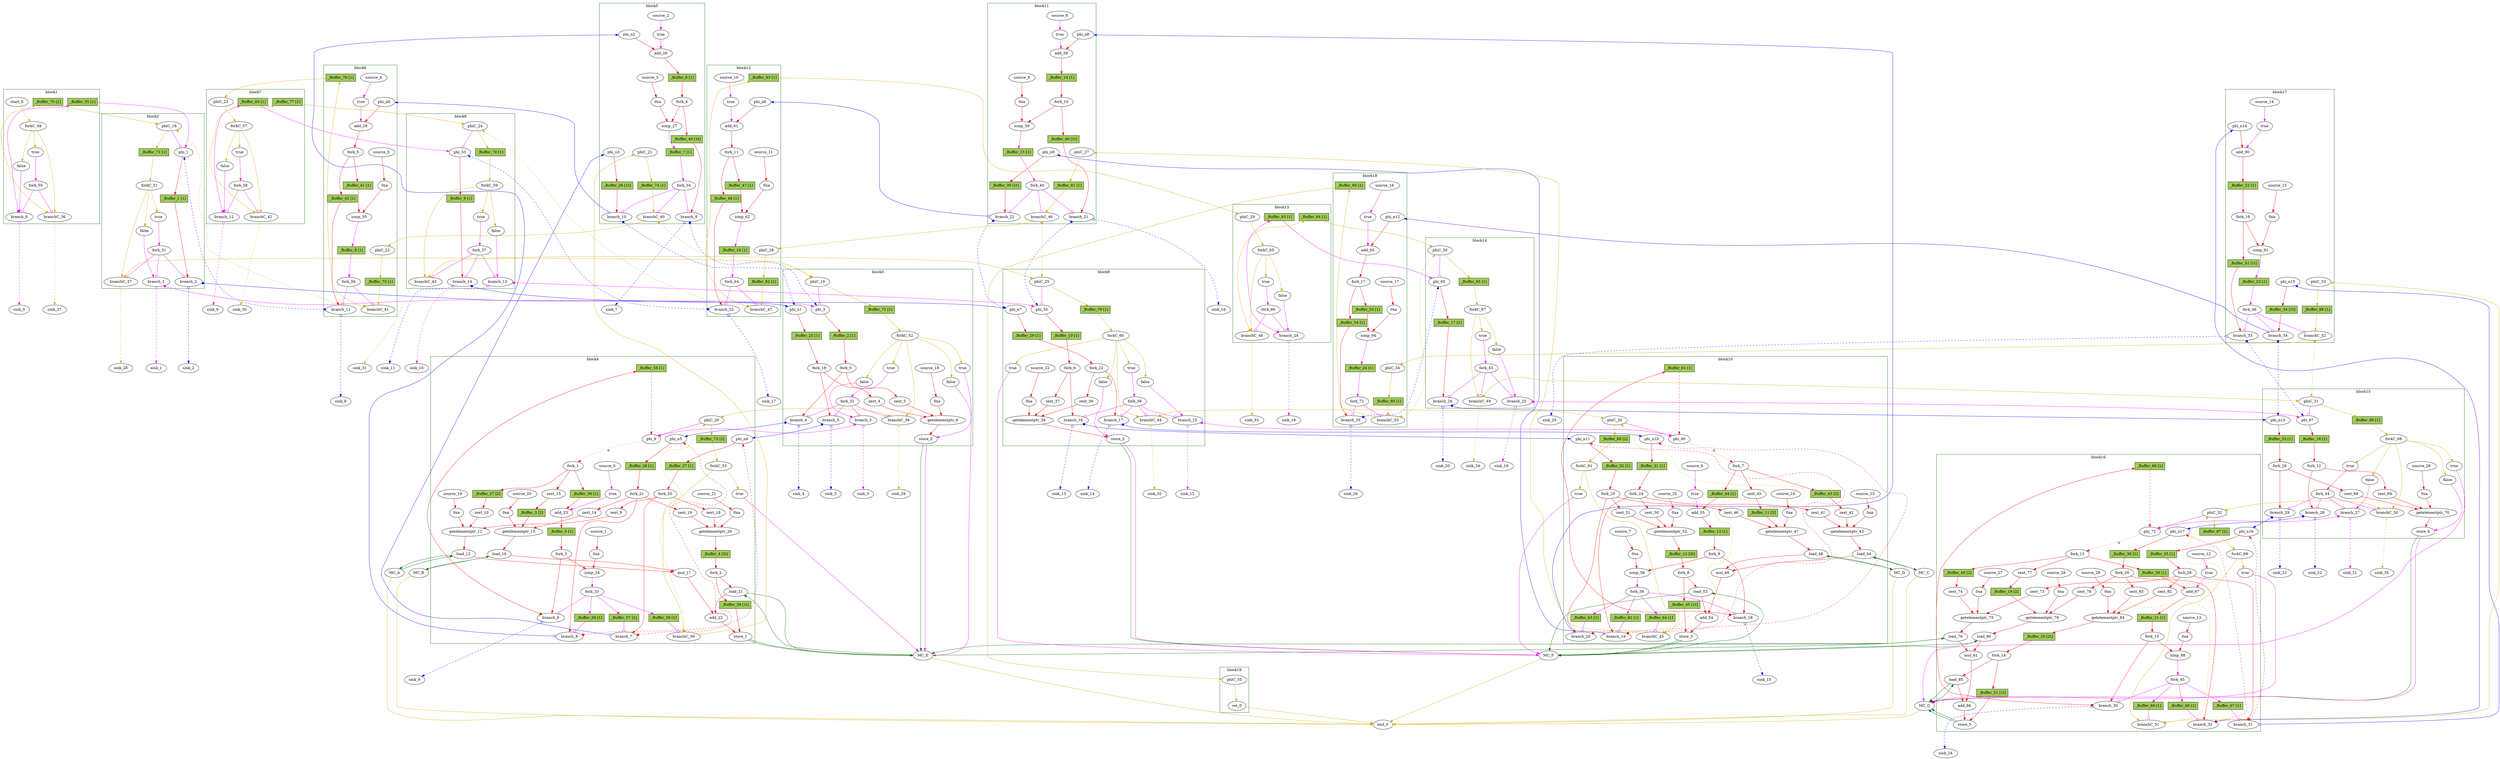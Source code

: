 // Number of blocks: 454
// Number of channels: 693
Digraph G {

  // Blocks
subgraph cluster_1 {
color = "darkgreen"
label = "block1"
  brCst_block1 [type=Constant, in="in1:1", out="out1:1", bbID = 1, value="0x1", label=true,  shape=oval];
  cst_0 [type=Constant, in="in1:1", out="out1:1", bbID = 1, value="0x0", label=false,  shape=oval];
  branch_0 [type=Branch, in="in1:1 in2?:1", out="out1+:1 out2-:1", bbID = 1,  shape=oval];
  start_0 [type=Entry, in="in1:0", out="out1:0", bbID = 1,  shape=oval];
  forkC_49 [type=Fork, in="in1:0", out="out1:0 out2:0 out3:0", bbID = 1,  shape=oval];
  branchC_36 [type=Branch, in="in1:0 in2?:1", out="out1+:0 out2-:0", bbID = 1,  shape=oval];
  fork_50 [type=Fork, in="in1:1", out="out1:1 out2:1", bbID = 1,  shape=oval];
  _Buffer_55 [type=Buffer, in="in1:1", out="out1:1", bbID = 1, slots=1, transparent=false, label="_Buffer_55 [1]",  shape=box, style=filled, fillcolor=darkolivegreen3, height = 0.4];
  _Buffer_70 [type=Buffer, in="in1:0", out="out1:0", bbID = 1, slots=1, transparent=false, label="_Buffer_70 [1]",  shape=box, style=filled, fillcolor=darkolivegreen3, height = 0.4];
}
subgraph cluster_2 {
color = "darkgreen"
label = "block2"
  phi_1 [type=Mux, in="in1?:1 in2:4 in3:4", out="out1:4", delay=1.918, bbID = 2,  shape=oval];
  brCst_block2 [type=Constant, in="in1:1", out="out1:1", bbID = 2, value="0x1", label=true,  shape=oval];
  cst_1 [type=Constant, in="in1:1", out="out1:1", bbID = 2, value="0x0", label=false,  shape=oval];
  branch_1 [type=Branch, in="in1:1 in2?:1", out="out1+:1 out2-:1", bbID = 2,  shape=oval];
  branch_2 [type=Branch, in="in1:4 in2?:1", out="out1+:4 out2-:4", bbID = 2,  shape=oval];
  fork_31 [type=Fork, in="in1:1", out="out1:1 out2:1 out3:1", bbID = 2,  shape=oval];
  phiC_18 [type=CntrlMerge, in="in1:0 in2:0", out="out1:0 out2?:1", delay=1.842, bbID = 2,  shape=oval];
  forkC_51 [type=Fork, in="in1:0", out="out1:0 out2:0 out3:0", bbID = 2,  shape=oval];
  branchC_37 [type=Branch, in="in1:0 in2?:1", out="out1+:0 out2-:0", bbID = 2,  shape=oval];
  _Buffer_1 [type=Buffer, in="in1:4", out="out1:4", bbID = 2, slots=1, transparent=false, label="_Buffer_1 [1]",  shape=box, style=filled, fillcolor=darkolivegreen3, height = 0.4];
  _Buffer_71 [type=Buffer, in="in1:0", out="out1:0", bbID = 2, slots=1, transparent=false, label="_Buffer_71 [1]",  shape=box, style=filled, fillcolor=darkolivegreen3, height = 0.4];
}
subgraph cluster_3 {
color = "darkgreen"
label = "block3"
  phi_3 [type=Mux, in="in1?:1 in2:4 in3:4", out="out1:4", delay=1.918, bbID = 3,  shape=oval];
  zext_4 [type=Operator, in="in1:4", out="out1:4", op = "zext_op", bbID = 3,  shape=oval];
  zext_5 [type=Operator, in="in1:4", out="out1:4", op = "zext_op", bbID = 3,  shape=oval];
  getelementptr_6 [type=Operator, in="in1:32 in2:32 in3:32", out="out1:32", op = "getelementptr_op", delay=2.914, constants=1, bbID = 3,  shape=oval];
  cst_2 [type=Constant, in="in1:1", out="out1:1", bbID = 3, value="0x0", label=false,  shape=oval];
  store_0 [type=Operator, in="in1:1 in2:32", out="out1:1 out2:32", op = "mc_store_op", delay=0.779, bbID = 3, portID = 0, offset = 0,  shape=oval];
  brCst_block3 [type=Constant, in="in1:1", out="out1:1", bbID = 3, value="0x1", label=true,  shape=oval];
  cst_3 [type=Constant, in="in1:1", out="out1:1", bbID = 3, value="0x0", label=false,  shape=oval];
  cst_30 [type=Constant, in="in1:4", out="out1:4", bbID = 3, value="0xa", label="0xa",  shape=oval];
  phi_n1 [type=Merge, in="in1:4 in2:4", out="out1:4", delay=1.918, bbID = 3,  shape=oval];
  fork_0 [type=Fork, in="in1:4", out="out1:4 out2:4", bbID = 3,  shape=oval];
  fork_18 [type=Fork, in="in1:4", out="out1:4 out2:4", bbID = 3,  shape=oval];
  branch_3 [type=Branch, in="in1:1 in2?:1", out="out1+:1 out2-:1", bbID = 3,  shape=oval];
  branch_4 [type=Branch, in="in1:4 in2?:1", out="out1+:4 out2-:4", bbID = 3,  shape=oval];
  branch_5 [type=Branch, in="in1:4 in2?:1", out="out1+:4 out2-:4", bbID = 3,  shape=oval];
  fork_32 [type=Fork, in="in1:1", out="out1:1 out2:1 out3:1 out4:1", bbID = 3,  shape=oval];
  cst_42 [type=Constant, in="in1:1", out="out1:1", bbID = 3, value="0x1", label=true,  shape=oval];
  phiC_19 [type=CntrlMerge, in="in1:0 in2:0", out="out1:0 out2?:1", delay=1.842, bbID = 3,  shape=oval];
  forkC_52 [type=Fork, in="in1:0", out="out1:0 out2:0 out3:0 out4:0 out5:0", bbID = 3,  shape=oval];
  branchC_38 [type=Branch, in="in1:0 in2?:1", out="out1+:0 out2-:0", bbID = 3,  shape=oval];
  source_18 [type=Source, out="out1:4", bbID = 3,  shape=oval];
  _Buffer_2 [type=Buffer, in="in1:4", out="out1:4", bbID = 3, slots=1, transparent=false, label="_Buffer_2 [1]",  shape=box, style=filled, fillcolor=darkolivegreen3, height = 0.4];
  _Buffer_25 [type=Buffer, in="in1:4", out="out1:4", bbID = 3, slots=1, transparent=false, label="_Buffer_25 [1]",  shape=box, style=filled, fillcolor=darkolivegreen3, height = 0.4];
  _Buffer_72 [type=Buffer, in="in1:0", out="out1:0", bbID = 3, slots=1, transparent=false, label="_Buffer_72 [1]",  shape=box, style=filled, fillcolor=darkolivegreen3, height = 0.4];
}
subgraph cluster_4 {
color = "darkgreen"
label = "block4"
  phi_8 [type=Mux, in="in1?:1 in2:4 in3:4", out="out1:4", delay=1.918, bbID = 4,  shape=oval];
  zext_9 [type=Operator, in="in1:4", out="out1:4", op = "zext_op", bbID = 4, retimingDiff=1,  shape=oval];
  zext_10 [type=Operator, in="in1:4", out="out1:4", op = "zext_op", bbID = 4, retimingDiff=1,  shape=oval];
  getelementptr_11 [type=Operator, in="in1:32 in2:32 in3:32", out="out1:32", op = "getelementptr_op", delay=2.914, constants=1, bbID = 4, retimingDiff=1,  shape=oval];
  load_12 [type=Operator, in="in1:32 in2:32", out="out1:32 out2:32", op = "mc_load_op", delay=1.503, latency=2, bbID = 4, portID = 0, offset = 0, retimingDiff=0.66667,  shape=oval];
  zext_13 [type=Operator, in="in1:4", out="out1:4", op = "zext_op", bbID = 4,  shape=oval];
  zext_14 [type=Operator, in="in1:4", out="out1:4", op = "zext_op", bbID = 4, retimingDiff=1,  shape=oval];
  getelementptr_15 [type=Operator, in="in1:32 in2:32 in3:32", out="out1:32", op = "getelementptr_op", delay=2.914, constants=1, bbID = 4, retimingDiff=1,  shape=oval];
  load_16 [type=Operator, in="in1:32 in2:32", out="out1:32 out2:32", op = "mc_load_op", delay=1.503, latency=2, bbID = 4, portID = 0, offset = 0, retimingDiff=0.66667,  shape=oval];
  mul_17 [type=Operator, in="in1:32 in2:32", out="out1:32", op = "mul_op", delay=2.914, latency=4, bbID = 4, retimingDiff=1.33333,  shape=oval];
  zext_18 [type=Operator, in="in1:4", out="out1:4", op = "zext_op", bbID = 4, retimingDiff=1,  shape=oval];
  zext_19 [type=Operator, in="in1:4", out="out1:4", op = "zext_op", bbID = 4, retimingDiff=1,  shape=oval];
  getelementptr_20 [type=Operator, in="in1:32 in2:32 in3:32", out="out1:32", op = "getelementptr_op", delay=2.914, constants=1, bbID = 4, retimingDiff=1,  shape=oval];
  load_21 [type=Operator, in="in1:32 in2:32", out="out1:32 out2:32", op = "mc_load_op", delay=1.503, latency=2, bbID = 4, portID = 0, offset = 0, retimingDiff=0.66667,  shape=oval];
  add_22 [type=Operator, in="in1:32 in2:32", out="out1:32", op = "add_op", delay=2.974, bbID = 4, retimingDiff=3,  shape=oval];
  store_1 [type=Operator, in="in1:32 in2:32", out="out1:32 out2:32", op = "mc_store_op", delay=0.779, bbID = 4, portID = 1, offset = 0, retimingDiff=3,  shape=oval];
  cst_4 [type=Constant, in="in1:1", out="out1:1", bbID = 4, value="0x1", label=true, retimingDiff=0.333333,  shape=oval];
  add_23 [type=Operator, in="in1:4 in2:4", out="out1:4", op = "add_op", delay=2.974, bbID = 4, retimingDiff=0.333333,  shape=oval];
  cst_5 [type=Constant, in="in1:4", out="out1:4", bbID = 4, value="0xa", label="0xa", retimingDiff=0.666667,  shape=oval];
  icmp_24 [type=Operator, in="in1:4 in2:4", out="out1:1", op = "icmp_ult_op", delay=3.42, bbID = 4, retimingDiff=0.666667,  shape=oval];
  cst_31 [type=Constant, in="in1:4", out="out1:4", bbID = 4, value="0xa", label="0xa", retimingDiff=1,  shape=oval];
  cst_32 [type=Constant, in="in1:4", out="out1:4", bbID = 4, value="0xa", label="0xa", retimingDiff=1,  shape=oval];
  cst_33 [type=Constant, in="in1:4", out="out1:4", bbID = 4, value="0xa", label="0xa", retimingDiff=1,  shape=oval];
  phi_n4 [type=Merge, in="in1:4 in2:4", out="out1:4", delay=1.918, bbID = 4,  shape=oval];
  phi_n5 [type=Merge, in="in1:4 in2:4", out="out1:4", delay=1.918, bbID = 4,  shape=oval];
  fork_1 [type=Fork, in="in1:4", out="out1:4 out2:4 out3:4", bbID = 4,  shape=oval];
  fork_2 [type=Fork, in="in1:32", out="out1:32 out2:32", bbID = 4, retimingDiff=2.33333,  shape=oval];
  fork_3 [type=Fork, in="in1:4", out="out1:4 out2:4", bbID = 4, retimingDiff=0.666667,  shape=oval];
  fork_20 [type=Fork, in="in1:4", out="out1:4 out2:4 out3:4", bbID = 4, retimingDiff=1,  shape=oval];
  fork_21 [type=Fork, in="in1:4", out="out1:4 out2:4 out3:4", bbID = 4, retimingDiff=1,  shape=oval];
  branch_6 [type=Branch, in="in1:4 in2?:1", out="out1+:4 out2-:4", bbID = 4, retimingDiff=0.666667,  shape=oval];
  branch_7 [type=Branch, in="in1:4 in2?:1", out="out1+:4 out2-:4", bbID = 4, retimingDiff=1,  shape=oval];
  branch_8 [type=Branch, in="in1:4 in2?:1", out="out1+:4 out2-:4", bbID = 4, retimingDiff=1,  shape=oval];
  fork_33 [type=Fork, in="in1:1", out="out1:1 out2:1 out3:1 out4:1", bbID = 4, retimingDiff=0.666667,  shape=oval];
  cst_43 [type=Constant, in="in1:1", out="out1:1", bbID = 4, value="0x1", label=true, retimingDiff=1,  shape=oval];
  phiC_20 [type=CntrlMerge, in="in1:0 in2:0", out="out1:0 out2?:1", delay=1.842, bbID = 4,  shape=oval];
  forkC_53 [type=Fork, in="in1:0", out="out1:0 out2:0", bbID = 4, retimingDiff=1,  shape=oval];
  branchC_39 [type=Branch, in="in1:0 in2?:1", out="out1+:0 out2-:0", bbID = 4, retimingDiff=1,  shape=oval];
  source_0 [type=Source, out="out1:1", bbID = 4, retimingDiff=0.333333,  shape=oval];
  source_1 [type=Source, out="out1:4", bbID = 4, retimingDiff=0.666667,  shape=oval];
  source_19 [type=Source, out="out1:4", bbID = 4, retimingDiff=1,  shape=oval];
  source_20 [type=Source, out="out1:4", bbID = 4, retimingDiff=1,  shape=oval];
  source_21 [type=Source, out="out1:4", bbID = 4, retimingDiff=1,  shape=oval];
  _Buffer_3 [type=Buffer, in="in1:4", out="out1:4", bbID = 4, slots=2, transparent=false, label="_Buffer_3 [2]",  shape=box, style=filled, fillcolor=darkolivegreen3, height = 0.4];
  _Buffer_4 [type=Buffer, in="in1:32", out="out1:32", bbID = 4, slots=2, transparent=true, label="_Buffer_4 [2t]",  shape=box, style=filled, fillcolor=darkolivegreen3, height = 0.4];
  _Buffer_5 [type=Buffer, in="in1:4", out="out1:4", bbID = 4, slots=1, transparent=false, label="_Buffer_5 [1]",  shape=box, style=filled, fillcolor=darkolivegreen3, height = 0.4];
  _Buffer_27 [type=Buffer, in="in1:4", out="out1:4", bbID = 4, slots=1, transparent=false, label="_Buffer_27 [1]",  shape=box, style=filled, fillcolor=darkolivegreen3, height = 0.4];
  _Buffer_28 [type=Buffer, in="in1:4", out="out1:4", bbID = 4, slots=1, transparent=false, label="_Buffer_28 [1]",  shape=box, style=filled, fillcolor=darkolivegreen3, height = 0.4];
  _Buffer_37 [type=Buffer, in="in1:4", out="out1:4", bbID = 4, slots=2, transparent=false, label="_Buffer_37 [2]",  shape=box, style=filled, fillcolor=darkolivegreen3, height = 0.4];
  _Buffer_38 [type=Buffer, in="in1:4", out="out1:4", bbID = 4, slots=1, transparent=false, label="_Buffer_38 [1]",  shape=box, style=filled, fillcolor=darkolivegreen3, height = 0.4];
  _Buffer_39 [type=Buffer, in="in1:32", out="out1:32", bbID = 4, slots=1, transparent=true, label="_Buffer_39 [1t]",  shape=box, style=filled, fillcolor=darkolivegreen3, height = 0.4];
  _Buffer_56 [type=Buffer, in="in1:4", out="out1:4", bbID = 4, slots=1, transparent=false, label="_Buffer_56 [1]",  shape=box, style=filled, fillcolor=darkolivegreen3, height = 0.4];
  _Buffer_57 [type=Buffer, in="in1:1", out="out1:1", bbID = 4, slots=1, transparent=false, label="_Buffer_57 [1]",  shape=box, style=filled, fillcolor=darkolivegreen3, height = 0.4];
  _Buffer_58 [type=Buffer, in="in1:1", out="out1:1", bbID = 4, slots=1, transparent=false, label="_Buffer_58 [1]",  shape=box, style=filled, fillcolor=darkolivegreen3, height = 0.4];
  _Buffer_59 [type=Buffer, in="in1:1", out="out1:1", bbID = 4, slots=1, transparent=false, label="_Buffer_59 [1]",  shape=box, style=filled, fillcolor=darkolivegreen3, height = 0.4];
  _Buffer_73 [type=Buffer, in="in1:0", out="out1:0", bbID = 4, slots=2, transparent=false, label="_Buffer_73 [2]",  shape=box, style=filled, fillcolor=darkolivegreen3, height = 0.4];
}
subgraph cluster_5 {
color = "darkgreen"
label = "block5"
  cst_6 [type=Constant, in="in1:1", out="out1:1", bbID = 5, value="0x1", label=true,  shape=oval];
  add_26 [type=Operator, in="in1:4 in2:4", out="out1:4", op = "add_op", delay=2.974, bbID = 5,  shape=oval];
  cst_7 [type=Constant, in="in1:4", out="out1:4", bbID = 5, value="0xa", label="0xa",  shape=oval];
  icmp_27 [type=Operator, in="in1:4 in2:4", out="out1:1", op = "icmp_ult_op", delay=3.42, bbID = 5,  shape=oval];
  phi_n2 [type=Merge, in="in1:4", out="out1:4", bbID = 5,  shape=oval];
  phi_n3 [type=Merge, in="in1:4", out="out1:4", bbID = 5,  shape=oval];
  fork_4 [type=Fork, in="in1:4", out="out1:4 out2:4", bbID = 5,  shape=oval];
  branch_9 [type=Branch, in="in1:4 in2?:1", out="out1+:4 out2-:4", bbID = 5,  shape=oval];
  branch_10 [type=Branch, in="in1:4 in2?:1", out="out1+:4 out2-:4", bbID = 5,  shape=oval];
  fork_34 [type=Fork, in="in1:1", out="out1:1 out2:1 out3:1", bbID = 5,  shape=oval];
  phiC_21 [type=Merge, in="in1:0", out="out1:0", delay=1.842, bbID = 5,  shape=oval];
  branchC_40 [type=Branch, in="in1:0 in2?:1", out="out1+:0 out2-:0", bbID = 5,  shape=oval];
  source_2 [type=Source, out="out1:1", bbID = 5,  shape=oval];
  source_3 [type=Source, out="out1:4", bbID = 5,  shape=oval];
  _Buffer_6 [type=Buffer, in="in1:4", out="out1:4", bbID = 5, slots=1, transparent=false, label="_Buffer_6 [1]",  shape=box, style=filled, fillcolor=darkolivegreen3, height = 0.4];
  _Buffer_7 [type=Buffer, in="in1:1", out="out1:1", bbID = 5, slots=1, transparent=false, label="_Buffer_7 [1]",  shape=box, style=filled, fillcolor=darkolivegreen3, height = 0.4];
  _Buffer_26 [type=Buffer, in="in1:4", out="out1:4", bbID = 5, slots=1, transparent=true, label="_Buffer_26 [1t]",  shape=box, style=filled, fillcolor=darkolivegreen3, height = 0.4];
  _Buffer_40 [type=Buffer, in="in1:4", out="out1:4", bbID = 5, slots=1, transparent=true, label="_Buffer_40 [1t]",  shape=box, style=filled, fillcolor=darkolivegreen3, height = 0.4];
  _Buffer_74 [type=Buffer, in="in1:0", out="out1:0", bbID = 5, slots=1, transparent=false, label="_Buffer_74 [1]",  shape=box, style=filled, fillcolor=darkolivegreen3, height = 0.4];
}
subgraph cluster_6 {
color = "darkgreen"
label = "block6"
  cst_8 [type=Constant, in="in1:1", out="out1:1", bbID = 6, value="0x1", label=true,  shape=oval];
  add_29 [type=Operator, in="in1:4 in2:4", out="out1:4", op = "add_op", delay=2.974, bbID = 6,  shape=oval];
  cst_9 [type=Constant, in="in1:4", out="out1:4", bbID = 6, value="0xa", label="0xa",  shape=oval];
  icmp_30 [type=Operator, in="in1:4 in2:4", out="out1:1", op = "icmp_ult_op", delay=3.42, bbID = 6,  shape=oval];
  phi_n0 [type=Merge, in="in1:4", out="out1:4", bbID = 6,  shape=oval];
  fork_5 [type=Fork, in="in1:4", out="out1:4 out2:4", bbID = 6,  shape=oval];
  branch_11 [type=Branch, in="in1:4 in2?:1", out="out1+:4 out2-:4", bbID = 6,  shape=oval];
  phiC_22 [type=Merge, in="in1:0", out="out1:0", delay=1.842, bbID = 6,  shape=oval];
  branchC_41 [type=Branch, in="in1:0 in2?:1", out="out1+:0 out2-:0", bbID = 6,  shape=oval];
  fork_56 [type=Fork, in="in1:1", out="out1:1 out2:1", bbID = 6,  shape=oval];
  source_4 [type=Source, out="out1:1", bbID = 6,  shape=oval];
  source_5 [type=Source, out="out1:4", bbID = 6,  shape=oval];
  _Buffer_8 [type=Buffer, in="in1:1", out="out1:1", bbID = 6, slots=1, transparent=false, label="_Buffer_8 [1]",  shape=box, style=filled, fillcolor=darkolivegreen3, height = 0.4];
  _Buffer_41 [type=Buffer, in="in1:4", out="out1:4", bbID = 6, slots=1, transparent=false, label="_Buffer_41 [1]",  shape=box, style=filled, fillcolor=darkolivegreen3, height = 0.4];
  _Buffer_42 [type=Buffer, in="in1:4", out="out1:4", bbID = 6, slots=1, transparent=false, label="_Buffer_42 [1]",  shape=box, style=filled, fillcolor=darkolivegreen3, height = 0.4];
  _Buffer_75 [type=Buffer, in="in1:0", out="out1:0", bbID = 6, slots=1, transparent=false, label="_Buffer_75 [1]",  shape=box, style=filled, fillcolor=darkolivegreen3, height = 0.4];
  _Buffer_76 [type=Buffer, in="in1:0", out="out1:0", bbID = 6, slots=1, transparent=false, label="_Buffer_76 [1]",  shape=box, style=filled, fillcolor=darkolivegreen3, height = 0.4];
}
subgraph cluster_7 {
color = "darkgreen"
label = "block7"
  brCst_block7 [type=Constant, in="in1:1", out="out1:1", bbID = 7, value="0x1", label=true,  shape=oval];
  cst_10 [type=Constant, in="in1:1", out="out1:1", bbID = 7, value="0x0", label=false,  shape=oval];
  branch_12 [type=Branch, in="in1:1 in2?:1", out="out1+:1 out2-:1", bbID = 7,  shape=oval];
  phiC_23 [type=Merge, in="in1:0", out="out1:0", delay=1.842, bbID = 7,  shape=oval];
  forkC_57 [type=Fork, in="in1:0", out="out1:0 out2:0 out3:0", bbID = 7,  shape=oval];
  branchC_42 [type=Branch, in="in1:0 in2?:1", out="out1+:0 out2-:0", bbID = 7,  shape=oval];
  fork_58 [type=Fork, in="in1:1", out="out1:1 out2:1", bbID = 7,  shape=oval];
  _Buffer_60 [type=Buffer, in="in1:1", out="out1:1", bbID = 7, slots=1, transparent=false, label="_Buffer_60 [1]",  shape=box, style=filled, fillcolor=darkolivegreen3, height = 0.4];
  _Buffer_77 [type=Buffer, in="in1:0", out="out1:0", bbID = 7, slots=1, transparent=false, label="_Buffer_77 [1]",  shape=box, style=filled, fillcolor=darkolivegreen3, height = 0.4];
}
subgraph cluster_8 {
color = "darkgreen"
label = "block8"
  phi_33 [type=Mux, in="in1?:1 in2:4 in3:4", out="out1:4", delay=1.918, bbID = 8,  shape=oval];
  brCst_block8 [type=Constant, in="in1:1", out="out1:1", bbID = 8, value="0x1", label=true,  shape=oval];
  cst_11 [type=Constant, in="in1:1", out="out1:1", bbID = 8, value="0x0", label=false,  shape=oval];
  branch_13 [type=Branch, in="in1:1 in2?:1", out="out1+:1 out2-:1", bbID = 8,  shape=oval];
  branch_14 [type=Branch, in="in1:4 in2?:1", out="out1+:4 out2-:4", bbID = 8,  shape=oval];
  fork_37 [type=Fork, in="in1:1", out="out1:1 out2:1 out3:1", bbID = 8,  shape=oval];
  phiC_24 [type=CntrlMerge, in="in1:0 in2:0", out="out1:0 out2?:1", delay=1.842, bbID = 8,  shape=oval];
  forkC_59 [type=Fork, in="in1:0", out="out1:0 out2:0 out3:0", bbID = 8,  shape=oval];
  branchC_43 [type=Branch, in="in1:0 in2?:1", out="out1+:0 out2-:0", bbID = 8,  shape=oval];
  _Buffer_9 [type=Buffer, in="in1:4", out="out1:4", bbID = 8, slots=1, transparent=false, label="_Buffer_9 [1]",  shape=box, style=filled, fillcolor=darkolivegreen3, height = 0.4];
  _Buffer_78 [type=Buffer, in="in1:0", out="out1:0", bbID = 8, slots=1, transparent=false, label="_Buffer_78 [1]",  shape=box, style=filled, fillcolor=darkolivegreen3, height = 0.4];
}
subgraph cluster_9 {
color = "darkgreen"
label = "block9"
  phi_35 [type=Mux, in="in1?:1 in2:4 in3:4", out="out1:4", delay=1.918, bbID = 9,  shape=oval];
  zext_36 [type=Operator, in="in1:4", out="out1:4", op = "zext_op", bbID = 9,  shape=oval];
  zext_37 [type=Operator, in="in1:4", out="out1:4", op = "zext_op", bbID = 9,  shape=oval];
  getelementptr_38 [type=Operator, in="in1:32 in2:32 in3:32", out="out1:32", op = "getelementptr_op", delay=2.914, constants=1, bbID = 9,  shape=oval];
  cst_12 [type=Constant, in="in1:1", out="out1:1", bbID = 9, value="0x0", label=false,  shape=oval];
  store_2 [type=Operator, in="in1:1 in2:32", out="out1:1 out2:32", op = "mc_store_op", delay=0.779, bbID = 9, portID = 0, offset = 0,  shape=oval];
  brCst_block9 [type=Constant, in="in1:1", out="out1:1", bbID = 9, value="0x1", label=true,  shape=oval];
  cst_13 [type=Constant, in="in1:1", out="out1:1", bbID = 9, value="0x0", label=false,  shape=oval];
  cst_34 [type=Constant, in="in1:4", out="out1:4", bbID = 9, value="0xa", label="0xa",  shape=oval];
  phi_n7 [type=Merge, in="in1:4 in2:4", out="out1:4", delay=1.918, bbID = 9,  shape=oval];
  fork_6 [type=Fork, in="in1:4", out="out1:4 out2:4", bbID = 9,  shape=oval];
  fork_22 [type=Fork, in="in1:4", out="out1:4 out2:4", bbID = 9,  shape=oval];
  branch_15 [type=Branch, in="in1:1 in2?:1", out="out1+:1 out2-:1", bbID = 9,  shape=oval];
  branch_16 [type=Branch, in="in1:4 in2?:1", out="out1+:4 out2-:4", bbID = 9,  shape=oval];
  branch_17 [type=Branch, in="in1:4 in2?:1", out="out1+:4 out2-:4", bbID = 9,  shape=oval];
  fork_38 [type=Fork, in="in1:1", out="out1:1 out2:1 out3:1 out4:1", bbID = 9,  shape=oval];
  cst_44 [type=Constant, in="in1:1", out="out1:1", bbID = 9, value="0x1", label=true,  shape=oval];
  phiC_25 [type=CntrlMerge, in="in1:0 in2:0", out="out1:0 out2?:1", delay=1.842, bbID = 9,  shape=oval];
  forkC_60 [type=Fork, in="in1:0", out="out1:0 out2:0 out3:0 out4:0 out5:0", bbID = 9,  shape=oval];
  branchC_44 [type=Branch, in="in1:0 in2?:1", out="out1+:0 out2-:0", bbID = 9,  shape=oval];
  source_22 [type=Source, out="out1:4", bbID = 9,  shape=oval];
  _Buffer_10 [type=Buffer, in="in1:4", out="out1:4", bbID = 9, slots=1, transparent=false, label="_Buffer_10 [1]",  shape=box, style=filled, fillcolor=darkolivegreen3, height = 0.4];
  _Buffer_29 [type=Buffer, in="in1:4", out="out1:4", bbID = 9, slots=1, transparent=false, label="_Buffer_29 [1]",  shape=box, style=filled, fillcolor=darkolivegreen3, height = 0.4];
  _Buffer_79 [type=Buffer, in="in1:0", out="out1:0", bbID = 9, slots=1, transparent=false, label="_Buffer_79 [1]",  shape=box, style=filled, fillcolor=darkolivegreen3, height = 0.4];
}
subgraph cluster_10 {
color = "darkgreen"
label = "block10"
  phi_40 [type=Mux, in="in1?:1 in2:4 in3:4", out="out1:4", delay=1.918, bbID = 10,  shape=oval];
  zext_41 [type=Operator, in="in1:4", out="out1:4", op = "zext_op", bbID = 10,  shape=oval];
  zext_42 [type=Operator, in="in1:4", out="out1:4", op = "zext_op", bbID = 10,  shape=oval];
  getelementptr_43 [type=Operator, in="in1:32 in2:32 in3:32", out="out1:32", op = "getelementptr_op", delay=2.914, constants=1, bbID = 10,  shape=oval];
  load_44 [type=Operator, in="in1:32 in2:32", out="out1:32 out2:32", op = "mc_load_op", delay=1.503, latency=2, bbID = 10, portID = 0, offset = 0,  shape=oval];
  zext_45 [type=Operator, in="in1:4", out="out1:4", op = "zext_op", bbID = 10,  shape=oval];
  zext_46 [type=Operator, in="in1:4", out="out1:4", op = "zext_op", bbID = 10,  shape=oval];
  getelementptr_47 [type=Operator, in="in1:32 in2:32 in3:32", out="out1:32", op = "getelementptr_op", delay=2.914, constants=1, bbID = 10,  shape=oval];
  load_48 [type=Operator, in="in1:32 in2:32", out="out1:32 out2:32", op = "mc_load_op", delay=1.503, latency=2, bbID = 10, portID = 0, offset = 0,  shape=oval];
  mul_49 [type=Operator, in="in1:32 in2:32", out="out1:32", op = "mul_op", delay=2.914, latency=4, bbID = 10,  shape=oval];
  zext_50 [type=Operator, in="in1:4", out="out1:4", op = "zext_op", bbID = 10,  shape=oval];
  zext_51 [type=Operator, in="in1:4", out="out1:4", op = "zext_op", bbID = 10,  shape=oval];
  getelementptr_52 [type=Operator, in="in1:32 in2:32 in3:32", out="out1:32", op = "getelementptr_op", delay=2.914, constants=1, bbID = 10,  shape=oval];
  load_53 [type=Operator, in="in1:32 in2:32", out="out1:32 out2:32", op = "mc_load_op", delay=1.503, latency=2, bbID = 10, portID = 0, offset = 0,  shape=oval];
  add_54 [type=Operator, in="in1:32 in2:32", out="out1:32", op = "add_op", delay=2.974, bbID = 10,  shape=oval];
  store_3 [type=Operator, in="in1:32 in2:32", out="out1:32 out2:32", op = "mc_store_op", delay=0.779, bbID = 10, portID = 1, offset = 0,  shape=oval];
  cst_14 [type=Constant, in="in1:1", out="out1:1", bbID = 10, value="0x1", label=true,  shape=oval];
  add_55 [type=Operator, in="in1:4 in2:4", out="out1:4", op = "add_op", delay=2.974, bbID = 10,  shape=oval];
  cst_15 [type=Constant, in="in1:4", out="out1:4", bbID = 10, value="0xa", label="0xa",  shape=oval];
  icmp_56 [type=Operator, in="in1:4 in2:4", out="out1:1", op = "icmp_ult_op", delay=3.42, bbID = 10,  shape=oval];
  cst_35 [type=Constant, in="in1:4", out="out1:4", bbID = 10, value="0xa", label="0xa",  shape=oval];
  cst_36 [type=Constant, in="in1:4", out="out1:4", bbID = 10, value="0xa", label="0xa",  shape=oval];
  cst_37 [type=Constant, in="in1:4", out="out1:4", bbID = 10, value="0xa", label="0xa",  shape=oval];
  phi_n10 [type=Merge, in="in1:4 in2:4", out="out1:4", delay=1.918, bbID = 10,  shape=oval];
  phi_n11 [type=Merge, in="in1:4 in2:4", out="out1:4", delay=1.918, bbID = 10,  shape=oval];
  fork_7 [type=Fork, in="in1:4", out="out1:4 out2:4 out3:4", bbID = 10,  shape=oval];
  fork_8 [type=Fork, in="in1:32", out="out1:32 out2:32", bbID = 10,  shape=oval];
  fork_9 [type=Fork, in="in1:4", out="out1:4 out2:4", bbID = 10,  shape=oval];
  fork_24 [type=Fork, in="in1:4", out="out1:4 out2:4 out3:4", bbID = 10,  shape=oval];
  fork_25 [type=Fork, in="in1:4", out="out1:4 out2:4 out3:4", bbID = 10,  shape=oval];
  branch_18 [type=Branch, in="in1:4 in2?:1", out="out1+:4 out2-:4", bbID = 10,  shape=oval];
  branch_19 [type=Branch, in="in1:4 in2?:1", out="out1+:4 out2-:4", bbID = 10,  shape=oval];
  branch_20 [type=Branch, in="in1:4 in2?:1", out="out1+:4 out2-:4", bbID = 10,  shape=oval];
  fork_39 [type=Fork, in="in1:1", out="out1:1 out2:1 out3:1 out4:1", bbID = 10,  shape=oval];
  cst_45 [type=Constant, in="in1:1", out="out1:1", bbID = 10, value="0x1", label=true,  shape=oval];
  phiC_26 [type=CntrlMerge, in="in1:0 in2:0", out="out1:0 out2?:1", delay=1.842, bbID = 10,  shape=oval];
  forkC_61 [type=Fork, in="in1:0", out="out1:0 out2:0", bbID = 10,  shape=oval];
  branchC_45 [type=Branch, in="in1:0 in2?:1", out="out1+:0 out2-:0", bbID = 10,  shape=oval];
  source_6 [type=Source, out="out1:1", bbID = 10,  shape=oval];
  source_7 [type=Source, out="out1:4", bbID = 10,  shape=oval];
  source_23 [type=Source, out="out1:4", bbID = 10,  shape=oval];
  source_24 [type=Source, out="out1:4", bbID = 10,  shape=oval];
  source_25 [type=Source, out="out1:4", bbID = 10,  shape=oval];
  _Buffer_11 [type=Buffer, in="in1:4", out="out1:4", bbID = 10, slots=2, transparent=false, label="_Buffer_11 [2]",  shape=box, style=filled, fillcolor=darkolivegreen3, height = 0.4];
  _Buffer_12 [type=Buffer, in="in1:32", out="out1:32", bbID = 10, slots=2, transparent=true, label="_Buffer_12 [2t]",  shape=box, style=filled, fillcolor=darkolivegreen3, height = 0.4];
  _Buffer_13 [type=Buffer, in="in1:4", out="out1:4", bbID = 10, slots=1, transparent=false, label="_Buffer_13 [1]",  shape=box, style=filled, fillcolor=darkolivegreen3, height = 0.4];
  _Buffer_31 [type=Buffer, in="in1:4", out="out1:4", bbID = 10, slots=1, transparent=false, label="_Buffer_31 [1]",  shape=box, style=filled, fillcolor=darkolivegreen3, height = 0.4];
  _Buffer_32 [type=Buffer, in="in1:4", out="out1:4", bbID = 10, slots=1, transparent=false, label="_Buffer_32 [1]",  shape=box, style=filled, fillcolor=darkolivegreen3, height = 0.4];
  _Buffer_43 [type=Buffer, in="in1:4", out="out1:4", bbID = 10, slots=2, transparent=false, label="_Buffer_43 [2]",  shape=box, style=filled, fillcolor=darkolivegreen3, height = 0.4];
  _Buffer_44 [type=Buffer, in="in1:4", out="out1:4", bbID = 10, slots=1, transparent=false, label="_Buffer_44 [1]",  shape=box, style=filled, fillcolor=darkolivegreen3, height = 0.4];
  _Buffer_45 [type=Buffer, in="in1:32", out="out1:32", bbID = 10, slots=1, transparent=true, label="_Buffer_45 [1t]",  shape=box, style=filled, fillcolor=darkolivegreen3, height = 0.4];
  _Buffer_61 [type=Buffer, in="in1:4", out="out1:4", bbID = 10, slots=1, transparent=false, label="_Buffer_61 [1]",  shape=box, style=filled, fillcolor=darkolivegreen3, height = 0.4];
  _Buffer_62 [type=Buffer, in="in1:1", out="out1:1", bbID = 10, slots=1, transparent=false, label="_Buffer_62 [1]",  shape=box, style=filled, fillcolor=darkolivegreen3, height = 0.4];
  _Buffer_63 [type=Buffer, in="in1:1", out="out1:1", bbID = 10, slots=1, transparent=false, label="_Buffer_63 [1]",  shape=box, style=filled, fillcolor=darkolivegreen3, height = 0.4];
  _Buffer_64 [type=Buffer, in="in1:1", out="out1:1", bbID = 10, slots=1, transparent=false, label="_Buffer_64 [1]",  shape=box, style=filled, fillcolor=darkolivegreen3, height = 0.4];
  _Buffer_80 [type=Buffer, in="in1:0", out="out1:0", bbID = 10, slots=2, transparent=false, label="_Buffer_80 [2]",  shape=box, style=filled, fillcolor=darkolivegreen3, height = 0.4];
}
subgraph cluster_11 {
color = "darkgreen"
label = "block11"
  cst_16 [type=Constant, in="in1:1", out="out1:1", bbID = 11, value="0x1", label=true,  shape=oval];
  add_58 [type=Operator, in="in1:4 in2:4", out="out1:4", op = "add_op", delay=2.974, bbID = 11,  shape=oval];
  cst_17 [type=Constant, in="in1:4", out="out1:4", bbID = 11, value="0xa", label="0xa",  shape=oval];
  icmp_59 [type=Operator, in="in1:4 in2:4", out="out1:1", op = "icmp_ult_op", delay=3.42, bbID = 11,  shape=oval];
  phi_n8 [type=Merge, in="in1:4", out="out1:4", bbID = 11,  shape=oval];
  phi_n9 [type=Merge, in="in1:4", out="out1:4", bbID = 11,  shape=oval];
  fork_10 [type=Fork, in="in1:4", out="out1:4 out2:4", bbID = 11,  shape=oval];
  branch_21 [type=Branch, in="in1:4 in2?:1", out="out1+:4 out2-:4", bbID = 11,  shape=oval];
  branch_22 [type=Branch, in="in1:4 in2?:1", out="out1+:4 out2-:4", bbID = 11,  shape=oval];
  fork_40 [type=Fork, in="in1:1", out="out1:1 out2:1 out3:1", bbID = 11,  shape=oval];
  phiC_27 [type=Merge, in="in1:0", out="out1:0", delay=1.842, bbID = 11,  shape=oval];
  branchC_46 [type=Branch, in="in1:0 in2?:1", out="out1+:0 out2-:0", bbID = 11,  shape=oval];
  source_8 [type=Source, out="out1:1", bbID = 11,  shape=oval];
  source_9 [type=Source, out="out1:4", bbID = 11,  shape=oval];
  _Buffer_14 [type=Buffer, in="in1:4", out="out1:4", bbID = 11, slots=1, transparent=false, label="_Buffer_14 [1]",  shape=box, style=filled, fillcolor=darkolivegreen3, height = 0.4];
  _Buffer_15 [type=Buffer, in="in1:1", out="out1:1", bbID = 11, slots=1, transparent=false, label="_Buffer_15 [1]",  shape=box, style=filled, fillcolor=darkolivegreen3, height = 0.4];
  _Buffer_30 [type=Buffer, in="in1:4", out="out1:4", bbID = 11, slots=1, transparent=true, label="_Buffer_30 [1t]",  shape=box, style=filled, fillcolor=darkolivegreen3, height = 0.4];
  _Buffer_46 [type=Buffer, in="in1:4", out="out1:4", bbID = 11, slots=1, transparent=true, label="_Buffer_46 [1t]",  shape=box, style=filled, fillcolor=darkolivegreen3, height = 0.4];
  _Buffer_81 [type=Buffer, in="in1:0", out="out1:0", bbID = 11, slots=1, transparent=false, label="_Buffer_81 [1]",  shape=box, style=filled, fillcolor=darkolivegreen3, height = 0.4];
}
subgraph cluster_12 {
color = "darkgreen"
label = "block12"
  cst_18 [type=Constant, in="in1:1", out="out1:1", bbID = 12, value="0x1", label=true,  shape=oval];
  add_61 [type=Operator, in="in1:4 in2:4", out="out1:4", op = "add_op", delay=2.974, bbID = 12,  shape=oval];
  cst_19 [type=Constant, in="in1:4", out="out1:4", bbID = 12, value="0xa", label="0xa",  shape=oval];
  icmp_62 [type=Operator, in="in1:4 in2:4", out="out1:1", op = "icmp_ult_op", delay=3.42, bbID = 12,  shape=oval];
  phi_n6 [type=Merge, in="in1:4", out="out1:4", bbID = 12,  shape=oval];
  fork_11 [type=Fork, in="in1:4", out="out1:4 out2:4", bbID = 12,  shape=oval];
  branch_23 [type=Branch, in="in1:4 in2?:1", out="out1+:4 out2-:4", bbID = 12,  shape=oval];
  phiC_28 [type=Merge, in="in1:0", out="out1:0", delay=1.842, bbID = 12,  shape=oval];
  branchC_47 [type=Branch, in="in1:0 in2?:1", out="out1+:0 out2-:0", bbID = 12,  shape=oval];
  fork_64 [type=Fork, in="in1:1", out="out1:1 out2:1", bbID = 12,  shape=oval];
  source_10 [type=Source, out="out1:1", bbID = 12,  shape=oval];
  source_11 [type=Source, out="out1:4", bbID = 12,  shape=oval];
  _Buffer_16 [type=Buffer, in="in1:1", out="out1:1", bbID = 12, slots=1, transparent=false, label="_Buffer_16 [1]",  shape=box, style=filled, fillcolor=darkolivegreen3, height = 0.4];
  _Buffer_47 [type=Buffer, in="in1:4", out="out1:4", bbID = 12, slots=1, transparent=false, label="_Buffer_47 [1]",  shape=box, style=filled, fillcolor=darkolivegreen3, height = 0.4];
  _Buffer_48 [type=Buffer, in="in1:4", out="out1:4", bbID = 12, slots=1, transparent=false, label="_Buffer_48 [1]",  shape=box, style=filled, fillcolor=darkolivegreen3, height = 0.4];
  _Buffer_82 [type=Buffer, in="in1:0", out="out1:0", bbID = 12, slots=1, transparent=false, label="_Buffer_82 [1]",  shape=box, style=filled, fillcolor=darkolivegreen3, height = 0.4];
  _Buffer_83 [type=Buffer, in="in1:0", out="out1:0", bbID = 12, slots=1, transparent=false, label="_Buffer_83 [1]",  shape=box, style=filled, fillcolor=darkolivegreen3, height = 0.4];
}
subgraph cluster_13 {
color = "darkgreen"
label = "block13"
  brCst_block13 [type=Constant, in="in1:1", out="out1:1", bbID = 13, value="0x1", label=true,  shape=oval];
  cst_20 [type=Constant, in="in1:1", out="out1:1", bbID = 13, value="0x0", label=false,  shape=oval];
  branch_24 [type=Branch, in="in1:1 in2?:1", out="out1+:1 out2-:1", bbID = 13,  shape=oval];
  phiC_29 [type=Merge, in="in1:0", out="out1:0", delay=1.842, bbID = 13,  shape=oval];
  forkC_65 [type=Fork, in="in1:0", out="out1:0 out2:0 out3:0", bbID = 13,  shape=oval];
  branchC_48 [type=Branch, in="in1:0 in2?:1", out="out1+:0 out2-:0", bbID = 13,  shape=oval];
  fork_66 [type=Fork, in="in1:1", out="out1:1 out2:1", bbID = 13,  shape=oval];
  _Buffer_65 [type=Buffer, in="in1:1", out="out1:1", bbID = 13, slots=1, transparent=false, label="_Buffer_65 [1]",  shape=box, style=filled, fillcolor=darkolivegreen3, height = 0.4];
  _Buffer_84 [type=Buffer, in="in1:0", out="out1:0", bbID = 13, slots=1, transparent=false, label="_Buffer_84 [1]",  shape=box, style=filled, fillcolor=darkolivegreen3, height = 0.4];
}
subgraph cluster_14 {
color = "darkgreen"
label = "block14"
  phi_65 [type=Mux, in="in1?:1 in2:4 in3:4", out="out1:4", delay=1.918, bbID = 14,  shape=oval];
  brCst_block14 [type=Constant, in="in1:1", out="out1:1", bbID = 14, value="0x1", label=true,  shape=oval];
  cst_21 [type=Constant, in="in1:1", out="out1:1", bbID = 14, value="0x0", label=false,  shape=oval];
  branch_25 [type=Branch, in="in1:1 in2?:1", out="out1+:1 out2-:1", bbID = 14,  shape=oval];
  branch_26 [type=Branch, in="in1:4 in2?:1", out="out1+:4 out2-:4", bbID = 14,  shape=oval];
  fork_43 [type=Fork, in="in1:1", out="out1:1 out2:1 out3:1", bbID = 14,  shape=oval];
  phiC_30 [type=CntrlMerge, in="in1:0 in2:0", out="out1:0 out2?:1", delay=1.842, bbID = 14,  shape=oval];
  forkC_67 [type=Fork, in="in1:0", out="out1:0 out2:0 out3:0", bbID = 14,  shape=oval];
  branchC_49 [type=Branch, in="in1:0 in2?:1", out="out1+:0 out2-:0", bbID = 14,  shape=oval];
  _Buffer_17 [type=Buffer, in="in1:4", out="out1:4", bbID = 14, slots=1, transparent=false, label="_Buffer_17 [1]",  shape=box, style=filled, fillcolor=darkolivegreen3, height = 0.4];
  _Buffer_85 [type=Buffer, in="in1:0", out="out1:0", bbID = 14, slots=1, transparent=false, label="_Buffer_85 [1]",  shape=box, style=filled, fillcolor=darkolivegreen3, height = 0.4];
}
subgraph cluster_15 {
color = "darkgreen"
label = "block15"
  phi_67 [type=Mux, in="in1?:1 in2:4 in3:4", out="out1:4", delay=1.918, bbID = 15,  shape=oval];
  zext_68 [type=Operator, in="in1:4", out="out1:4", op = "zext_op", bbID = 15,  shape=oval];
  zext_69 [type=Operator, in="in1:4", out="out1:4", op = "zext_op", bbID = 15,  shape=oval];
  getelementptr_70 [type=Operator, in="in1:32 in2:32 in3:32", out="out1:32", op = "getelementptr_op", delay=2.914, constants=1, bbID = 15,  shape=oval];
  cst_22 [type=Constant, in="in1:1", out="out1:1", bbID = 15, value="0x0", label=false,  shape=oval];
  store_4 [type=Operator, in="in1:1 in2:32", out="out1:1 out2:32", op = "mc_store_op", delay=0.779, bbID = 15, portID = 0, offset = 0,  shape=oval];
  brCst_block15 [type=Constant, in="in1:1", out="out1:1", bbID = 15, value="0x1", label=true,  shape=oval];
  cst_23 [type=Constant, in="in1:1", out="out1:1", bbID = 15, value="0x0", label=false,  shape=oval];
  cst_38 [type=Constant, in="in1:4", out="out1:4", bbID = 15, value="0xa", label="0xa",  shape=oval];
  phi_n13 [type=Merge, in="in1:4 in2:4", out="out1:4", delay=1.918, bbID = 15,  shape=oval];
  fork_12 [type=Fork, in="in1:4", out="out1:4 out2:4", bbID = 15,  shape=oval];
  fork_26 [type=Fork, in="in1:4", out="out1:4 out2:4", bbID = 15,  shape=oval];
  branch_27 [type=Branch, in="in1:1 in2?:1", out="out1+:1 out2-:1", bbID = 15,  shape=oval];
  branch_28 [type=Branch, in="in1:4 in2?:1", out="out1+:4 out2-:4", bbID = 15,  shape=oval];
  branch_29 [type=Branch, in="in1:4 in2?:1", out="out1+:4 out2-:4", bbID = 15,  shape=oval];
  fork_44 [type=Fork, in="in1:1", out="out1:1 out2:1 out3:1 out4:1", bbID = 15,  shape=oval];
  cst_46 [type=Constant, in="in1:1", out="out1:1", bbID = 15, value="0x1", label=true,  shape=oval];
  phiC_31 [type=CntrlMerge, in="in1:0 in2:0", out="out1:0 out2?:1", delay=1.842, bbID = 15,  shape=oval];
  forkC_68 [type=Fork, in="in1:0", out="out1:0 out2:0 out3:0 out4:0 out5:0", bbID = 15,  shape=oval];
  branchC_50 [type=Branch, in="in1:0 in2?:1", out="out1+:0 out2-:0", bbID = 15,  shape=oval];
  source_26 [type=Source, out="out1:4", bbID = 15,  shape=oval];
  _Buffer_18 [type=Buffer, in="in1:4", out="out1:4", bbID = 15, slots=1, transparent=false, label="_Buffer_18 [1]",  shape=box, style=filled, fillcolor=darkolivegreen3, height = 0.4];
  _Buffer_33 [type=Buffer, in="in1:4", out="out1:4", bbID = 15, slots=1, transparent=false, label="_Buffer_33 [1]",  shape=box, style=filled, fillcolor=darkolivegreen3, height = 0.4];
  _Buffer_86 [type=Buffer, in="in1:0", out="out1:0", bbID = 15, slots=1, transparent=false, label="_Buffer_86 [1]",  shape=box, style=filled, fillcolor=darkolivegreen3, height = 0.4];
}
subgraph cluster_16 {
color = "darkgreen"
label = "block16"
  phi_72 [type=Mux, in="in1?:1 in2:4 in3:4", out="out1:4", delay=1.918, bbID = 16,  shape=oval];
  zext_73 [type=Operator, in="in1:4", out="out1:4", op = "zext_op", bbID = 16,  shape=oval];
  zext_74 [type=Operator, in="in1:4", out="out1:4", op = "zext_op", bbID = 16,  shape=oval];
  getelementptr_75 [type=Operator, in="in1:32 in2:32 in3:32", out="out1:32", op = "getelementptr_op", delay=2.914, constants=1, bbID = 16,  shape=oval];
  load_76 [type=Operator, in="in1:32 in2:32", out="out1:32 out2:32", op = "mc_load_op", delay=1.503, latency=2, bbID = 16, portID = 1, offset = 0,  shape=oval];
  zext_77 [type=Operator, in="in1:4", out="out1:4", op = "zext_op", bbID = 16,  shape=oval];
  zext_78 [type=Operator, in="in1:4", out="out1:4", op = "zext_op", bbID = 16,  shape=oval];
  getelementptr_79 [type=Operator, in="in1:32 in2:32 in3:32", out="out1:32", op = "getelementptr_op", delay=2.914, constants=1, bbID = 16,  shape=oval];
  load_80 [type=Operator, in="in1:32 in2:32", out="out1:32 out2:32", op = "mc_load_op", delay=1.503, latency=2, bbID = 16, portID = 1, offset = 0,  shape=oval];
  mul_81 [type=Operator, in="in1:32 in2:32", out="out1:32", op = "mul_op", delay=2.914, latency=4, bbID = 16,  shape=oval];
  zext_82 [type=Operator, in="in1:4", out="out1:4", op = "zext_op", bbID = 16,  shape=oval];
  zext_83 [type=Operator, in="in1:4", out="out1:4", op = "zext_op", bbID = 16,  shape=oval];
  getelementptr_84 [type=Operator, in="in1:32 in2:32 in3:32", out="out1:32", op = "getelementptr_op", delay=2.914, constants=1, bbID = 16,  shape=oval];
  load_85 [type=Operator, in="in1:32 in2:32", out="out1:32 out2:32", op = "mc_load_op", delay=1.503, latency=2, bbID = 16, portID = 0, offset = 0,  shape=oval];
  add_86 [type=Operator, in="in1:32 in2:32", out="out1:32", op = "add_op", delay=2.974, bbID = 16,  shape=oval];
  store_5 [type=Operator, in="in1:32 in2:32", out="out1:32 out2:32", op = "mc_store_op", delay=0.779, bbID = 16, portID = 1, offset = 0,  shape=oval];
  cst_24 [type=Constant, in="in1:1", out="out1:1", bbID = 16, value="0x1", label=true,  shape=oval];
  add_87 [type=Operator, in="in1:4 in2:4", out="out1:4", op = "add_op", delay=2.974, bbID = 16,  shape=oval];
  cst_25 [type=Constant, in="in1:4", out="out1:4", bbID = 16, value="0xa", label="0xa",  shape=oval];
  icmp_88 [type=Operator, in="in1:4 in2:4", out="out1:1", op = "icmp_ult_op", delay=3.42, bbID = 16,  shape=oval];
  cst_39 [type=Constant, in="in1:4", out="out1:4", bbID = 16, value="0xa", label="0xa",  shape=oval];
  cst_40 [type=Constant, in="in1:4", out="out1:4", bbID = 16, value="0xa", label="0xa",  shape=oval];
  cst_41 [type=Constant, in="in1:4", out="out1:4", bbID = 16, value="0xa", label="0xa",  shape=oval];
  phi_n16 [type=Merge, in="in1:4 in2:4", out="out1:4", delay=1.918, bbID = 16,  shape=oval];
  phi_n17 [type=Merge, in="in1:4 in2:4", out="out1:4", delay=1.918, bbID = 16,  shape=oval];
  fork_13 [type=Fork, in="in1:4", out="out1:4 out2:4 out3:4", bbID = 16,  shape=oval];
  fork_14 [type=Fork, in="in1:32", out="out1:32 out2:32", bbID = 16,  shape=oval];
  fork_15 [type=Fork, in="in1:4", out="out1:4 out2:4", bbID = 16,  shape=oval];
  fork_28 [type=Fork, in="in1:4", out="out1:4 out2:4 out3:4", bbID = 16,  shape=oval];
  fork_29 [type=Fork, in="in1:4", out="out1:4 out2:4 out3:4", bbID = 16,  shape=oval];
  branch_30 [type=Branch, in="in1:4 in2?:1", out="out1+:4 out2-:4", bbID = 16,  shape=oval];
  branch_31 [type=Branch, in="in1:4 in2?:1", out="out1+:4 out2-:4", bbID = 16,  shape=oval];
  branch_32 [type=Branch, in="in1:4 in2?:1", out="out1+:4 out2-:4", bbID = 16,  shape=oval];
  fork_45 [type=Fork, in="in1:1", out="out1:1 out2:1 out3:1 out4:1", bbID = 16,  shape=oval];
  cst_47 [type=Constant, in="in1:1", out="out1:1", bbID = 16, value="0x1", label=true,  shape=oval];
  phiC_32 [type=CntrlMerge, in="in1:0 in2:0", out="out1:0 out2?:1", delay=1.842, bbID = 16,  shape=oval];
  forkC_69 [type=Fork, in="in1:0", out="out1:0 out2:0", bbID = 16,  shape=oval];
  branchC_51 [type=Branch, in="in1:0 in2?:1", out="out1+:0 out2-:0", bbID = 16,  shape=oval];
  source_12 [type=Source, out="out1:1", bbID = 16,  shape=oval];
  source_13 [type=Source, out="out1:4", bbID = 16,  shape=oval];
  source_27 [type=Source, out="out1:4", bbID = 16,  shape=oval];
  source_28 [type=Source, out="out1:4", bbID = 16,  shape=oval];
  source_29 [type=Source, out="out1:4", bbID = 16,  shape=oval];
  _Buffer_19 [type=Buffer, in="in1:4", out="out1:4", bbID = 16, slots=2, transparent=false, label="_Buffer_19 [2]",  shape=box, style=filled, fillcolor=darkolivegreen3, height = 0.4];
  _Buffer_20 [type=Buffer, in="in1:32", out="out1:32", bbID = 16, slots=2, transparent=true, label="_Buffer_20 [2t]",  shape=box, style=filled, fillcolor=darkolivegreen3, height = 0.4];
  _Buffer_21 [type=Buffer, in="in1:4", out="out1:4", bbID = 16, slots=1, transparent=false, label="_Buffer_21 [1]",  shape=box, style=filled, fillcolor=darkolivegreen3, height = 0.4];
  _Buffer_35 [type=Buffer, in="in1:4", out="out1:4", bbID = 16, slots=1, transparent=false, label="_Buffer_35 [1]",  shape=box, style=filled, fillcolor=darkolivegreen3, height = 0.4];
  _Buffer_36 [type=Buffer, in="in1:4", out="out1:4", bbID = 16, slots=1, transparent=false, label="_Buffer_36 [1]",  shape=box, style=filled, fillcolor=darkolivegreen3, height = 0.4];
  _Buffer_49 [type=Buffer, in="in1:4", out="out1:4", bbID = 16, slots=2, transparent=false, label="_Buffer_49 [2]",  shape=box, style=filled, fillcolor=darkolivegreen3, height = 0.4];
  _Buffer_50 [type=Buffer, in="in1:4", out="out1:4", bbID = 16, slots=1, transparent=false, label="_Buffer_50 [1]",  shape=box, style=filled, fillcolor=darkolivegreen3, height = 0.4];
  _Buffer_51 [type=Buffer, in="in1:32", out="out1:32", bbID = 16, slots=1, transparent=true, label="_Buffer_51 [1t]",  shape=box, style=filled, fillcolor=darkolivegreen3, height = 0.4];
  _Buffer_66 [type=Buffer, in="in1:4", out="out1:4", bbID = 16, slots=1, transparent=false, label="_Buffer_66 [1]",  shape=box, style=filled, fillcolor=darkolivegreen3, height = 0.4];
  _Buffer_67 [type=Buffer, in="in1:1", out="out1:1", bbID = 16, slots=1, transparent=false, label="_Buffer_67 [1]",  shape=box, style=filled, fillcolor=darkolivegreen3, height = 0.4];
  _Buffer_68 [type=Buffer, in="in1:1", out="out1:1", bbID = 16, slots=1, transparent=false, label="_Buffer_68 [1]",  shape=box, style=filled, fillcolor=darkolivegreen3, height = 0.4];
  _Buffer_69 [type=Buffer, in="in1:1", out="out1:1", bbID = 16, slots=1, transparent=false, label="_Buffer_69 [1]",  shape=box, style=filled, fillcolor=darkolivegreen3, height = 0.4];
  _Buffer_87 [type=Buffer, in="in1:0", out="out1:0", bbID = 16, slots=2, transparent=false, label="_Buffer_87 [2]",  shape=box, style=filled, fillcolor=darkolivegreen3, height = 0.4];
}
subgraph cluster_17 {
color = "darkgreen"
label = "block17"
  cst_26 [type=Constant, in="in1:1", out="out1:1", bbID = 17, value="0x1", label=true,  shape=oval];
  add_90 [type=Operator, in="in1:4 in2:4", out="out1:4", op = "add_op", delay=2.974, bbID = 17,  shape=oval];
  cst_27 [type=Constant, in="in1:4", out="out1:4", bbID = 17, value="0xa", label="0xa",  shape=oval];
  icmp_91 [type=Operator, in="in1:4 in2:4", out="out1:1", op = "icmp_ult_op", delay=3.42, bbID = 17,  shape=oval];
  phi_n14 [type=Merge, in="in1:4", out="out1:4", bbID = 17,  shape=oval];
  phi_n15 [type=Merge, in="in1:4", out="out1:4", bbID = 17,  shape=oval];
  fork_16 [type=Fork, in="in1:4", out="out1:4 out2:4", bbID = 17,  shape=oval];
  branch_33 [type=Branch, in="in1:4 in2?:1", out="out1+:4 out2-:4", bbID = 17,  shape=oval];
  branch_34 [type=Branch, in="in1:4 in2?:1", out="out1+:4 out2-:4", bbID = 17,  shape=oval];
  fork_46 [type=Fork, in="in1:1", out="out1:1 out2:1 out3:1", bbID = 17,  shape=oval];
  phiC_33 [type=Merge, in="in1:0", out="out1:0", delay=1.842, bbID = 17,  shape=oval];
  branchC_52 [type=Branch, in="in1:0 in2?:1", out="out1+:0 out2-:0", bbID = 17,  shape=oval];
  source_14 [type=Source, out="out1:1", bbID = 17,  shape=oval];
  source_15 [type=Source, out="out1:4", bbID = 17,  shape=oval];
  _Buffer_22 [type=Buffer, in="in1:4", out="out1:4", bbID = 17, slots=1, transparent=false, label="_Buffer_22 [1]",  shape=box, style=filled, fillcolor=darkolivegreen3, height = 0.4];
  _Buffer_23 [type=Buffer, in="in1:1", out="out1:1", bbID = 17, slots=1, transparent=false, label="_Buffer_23 [1]",  shape=box, style=filled, fillcolor=darkolivegreen3, height = 0.4];
  _Buffer_34 [type=Buffer, in="in1:4", out="out1:4", bbID = 17, slots=1, transparent=true, label="_Buffer_34 [1t]",  shape=box, style=filled, fillcolor=darkolivegreen3, height = 0.4];
  _Buffer_52 [type=Buffer, in="in1:4", out="out1:4", bbID = 17, slots=1, transparent=true, label="_Buffer_52 [1t]",  shape=box, style=filled, fillcolor=darkolivegreen3, height = 0.4];
  _Buffer_88 [type=Buffer, in="in1:0", out="out1:0", bbID = 17, slots=1, transparent=false, label="_Buffer_88 [1]",  shape=box, style=filled, fillcolor=darkolivegreen3, height = 0.4];
}
subgraph cluster_18 {
color = "darkgreen"
label = "block18"
  cst_28 [type=Constant, in="in1:1", out="out1:1", bbID = 18, value="0x1", label=true,  shape=oval];
  add_93 [type=Operator, in="in1:4 in2:4", out="out1:4", op = "add_op", delay=2.974, bbID = 18,  shape=oval];
  cst_29 [type=Constant, in="in1:4", out="out1:4", bbID = 18, value="0xa", label="0xa",  shape=oval];
  icmp_94 [type=Operator, in="in1:4 in2:4", out="out1:1", op = "icmp_ult_op", delay=3.42, bbID = 18,  shape=oval];
  phi_n12 [type=Merge, in="in1:4", out="out1:4", bbID = 18,  shape=oval];
  fork_17 [type=Fork, in="in1:4", out="out1:4 out2:4", bbID = 18,  shape=oval];
  branch_35 [type=Branch, in="in1:4 in2?:1", out="out1+:4 out2-:4", bbID = 18,  shape=oval];
  phiC_34 [type=Merge, in="in1:0", out="out1:0", delay=1.842, bbID = 18,  shape=oval];
  branchC_53 [type=Branch, in="in1:0 in2?:1", out="out1+:0 out2-:0", bbID = 18,  shape=oval];
  fork_72 [type=Fork, in="in1:1", out="out1:1 out2:1", bbID = 18,  shape=oval];
  source_16 [type=Source, out="out1:1", bbID = 18,  shape=oval];
  source_17 [type=Source, out="out1:4", bbID = 18,  shape=oval];
  _Buffer_24 [type=Buffer, in="in1:1", out="out1:1", bbID = 18, slots=1, transparent=false, label="_Buffer_24 [1]",  shape=box, style=filled, fillcolor=darkolivegreen3, height = 0.4];
  _Buffer_53 [type=Buffer, in="in1:4", out="out1:4", bbID = 18, slots=1, transparent=false, label="_Buffer_53 [1]",  shape=box, style=filled, fillcolor=darkolivegreen3, height = 0.4];
  _Buffer_54 [type=Buffer, in="in1:4", out="out1:4", bbID = 18, slots=1, transparent=false, label="_Buffer_54 [1]",  shape=box, style=filled, fillcolor=darkolivegreen3, height = 0.4];
  _Buffer_89 [type=Buffer, in="in1:0", out="out1:0", bbID = 18, slots=1, transparent=false, label="_Buffer_89 [1]",  shape=box, style=filled, fillcolor=darkolivegreen3, height = 0.4];
  _Buffer_90 [type=Buffer, in="in1:0", out="out1:0", bbID = 18, slots=1, transparent=false, label="_Buffer_90 [1]",  shape=box, style=filled, fillcolor=darkolivegreen3, height = 0.4];
}
subgraph cluster_19 {
color = "darkgreen"
label = "block19"
  ret_0 [type=Operator, in="in1:0", out="out1:0", op = "ret_op", bbID = 19,  shape=oval];
  phiC_35 [type=Merge, in="in1:0", out="out1:0", delay=1.842, bbID = 19,  shape=oval];
}
  MC_E [type=MC, in="in1:32*c0 in2:32*c1 in3:32*s0a in4:32*s0d in5:32*l0a in6:32*s1a in7:32*s1d in8:32*l1a", out="out1:32*l0d out2:32*l1d out3:0*e", bbID = 0, memory = "E", bbcount = 2, ldcount = 2, stcount = 2, ];
  MC_A [type=MC, in="in1:32*l0a", out="out1:32*l0d out2:0*e", bbID = 0, memory = "A", bbcount = 0, ldcount = 1, stcount = 0, ];
  MC_B [type=MC, in="in1:32*l0a", out="out1:32*l0d out2:0*e", bbID = 0, memory = "B", bbcount = 0, ldcount = 1, stcount = 0, ];
  MC_F [type=MC, in="in1:32*c0 in2:32*c1 in3:32*s0a in4:32*s0d in5:32*l0a in6:32*s1a in7:32*s1d in8:32*l1a", out="out1:32*l0d out2:32*l1d out3:0*e", bbID = 0, memory = "F", bbcount = 2, ldcount = 2, stcount = 2, ];
  MC_C [type=MC, in="in1:32*l0a", out="out1:32*l0d out2:0*e", bbID = 0, memory = "C", bbcount = 0, ldcount = 1, stcount = 0, ];
  MC_D [type=MC, in="in1:32*l0a", out="out1:32*l0d out2:0*e", bbID = 0, memory = "D", bbcount = 0, ldcount = 1, stcount = 0, ];
  MC_G [type=MC, in="in1:32*c0 in2:32*c1 in3:32*s0a in4:32*s0d in5:32*l0a in6:32*s1a in7:32*s1d", out="out1:32*l0d out2:0*e", bbID = 0, memory = "G", bbcount = 2, ldcount = 1, stcount = 2, ];
  end_0 [type=Exit, in="in1:0*e in2:0*e in3:0*e in4:0*e in5:0*e in6:0*e in7:0*e in8:0", out="out1:0", bbID = 0,  shape=oval];
  sink_0 [type=Sink, in="in1:1", bbID = 0,  shape=oval];
  sink_1 [type=Sink, in="in1:1", bbID = 0,  shape=oval];
  sink_2 [type=Sink, in="in1:4", bbID = 0,  shape=oval];
  sink_3 [type=Sink, in="in1:1", bbID = 0,  shape=oval];
  sink_4 [type=Sink, in="in1:4", bbID = 0,  shape=oval];
  sink_5 [type=Sink, in="in1:4", bbID = 0,  shape=oval];
  sink_6 [type=Sink, in="in1:4", bbID = 0,  shape=oval];
  sink_7 [type=Sink, in="in1:4", bbID = 0,  shape=oval];
  sink_8 [type=Sink, in="in1:4", bbID = 0,  shape=oval];
  sink_9 [type=Sink, in="in1:1", bbID = 0,  shape=oval];
  sink_10 [type=Sink, in="in1:1", bbID = 0,  shape=oval];
  sink_11 [type=Sink, in="in1:4", bbID = 0,  shape=oval];
  sink_12 [type=Sink, in="in1:1", bbID = 0,  shape=oval];
  sink_13 [type=Sink, in="in1:4", bbID = 0,  shape=oval];
  sink_14 [type=Sink, in="in1:4", bbID = 0,  shape=oval];
  sink_15 [type=Sink, in="in1:4", bbID = 0,  shape=oval];
  sink_16 [type=Sink, in="in1:4", bbID = 0,  shape=oval];
  sink_17 [type=Sink, in="in1:4", bbID = 0,  shape=oval];
  sink_18 [type=Sink, in="in1:1", bbID = 0,  shape=oval];
  sink_19 [type=Sink, in="in1:1", bbID = 0,  shape=oval];
  sink_20 [type=Sink, in="in1:4", bbID = 0,  shape=oval];
  sink_21 [type=Sink, in="in1:1", bbID = 0,  shape=oval];
  sink_22 [type=Sink, in="in1:4", bbID = 0,  shape=oval];
  sink_23 [type=Sink, in="in1:4", bbID = 0,  shape=oval];
  sink_24 [type=Sink, in="in1:4", bbID = 0,  shape=oval];
  sink_25 [type=Sink, in="in1:4", bbID = 0,  shape=oval];
  sink_26 [type=Sink, in="in1:4", bbID = 0,  shape=oval];
  sink_27 [type=Sink, in="in1:0", bbID = 0,  shape=oval];
  sink_28 [type=Sink, in="in1:0", bbID = 0,  shape=oval];
  sink_29 [type=Sink, in="in1:0", bbID = 0,  shape=oval];
  sink_30 [type=Sink, in="in1:0", bbID = 0,  shape=oval];
  sink_31 [type=Sink, in="in1:0", bbID = 0,  shape=oval];
  sink_32 [type=Sink, in="in1:0", bbID = 0,  shape=oval];
  sink_33 [type=Sink, in="in1:0", bbID = 0,  shape=oval];
  sink_34 [type=Sink, in="in1:0", bbID = 0,  shape=oval];
  sink_35 [type=Sink, in="in1:0", bbID = 0,  shape=oval];

  // Channels
  brCst_block1 -> fork_50 [from=out1, to=in1, arrowhead=normal, color=magenta];
  cst_0 -> branch_0 [from=out1, to=in1, arrowhead=normal, color=magenta];
  phi_1 -> _Buffer_1 [from=out1, to=in1, arrowhead=normal, color=red];
  brCst_block2 -> fork_31 [from=out1, to=in1, arrowhead=normal, color=magenta];
  cst_1 -> branch_1 [from=out1, to=in1, arrowhead=normal, color=magenta];
  phi_3 -> _Buffer_2 [from=out1, to=in1, arrowhead=normal, color=red];
  zext_4 -> getelementptr_6 [from=out1, to=in1, arrowhead=normal, color=red];
  zext_5 -> getelementptr_6 [from=out1, to=in2, arrowhead=normal, color=red];
  getelementptr_6 -> store_0 [from=out1, to=in2, arrowhead=normal, color=red];
  cst_2 -> store_0 [from=out1, to=in1, arrowhead=normal, color=magenta];
  store_0 -> MC_E [from=out2, to=in3, arrowhead=normal, color=darkgreen];
  store_0 -> MC_E [from=out1, to=in4, arrowhead=normal, color=magenta];
  brCst_block3 -> fork_32 [from=out1, to=in1, arrowhead=normal, color=magenta];
  cst_3 -> branch_3 [from=out1, to=in1, arrowhead=normal, color=magenta];
  phi_8 -> fork_1 [from=out1, to=in1, arrowhead=normal, color=red, slots=1, style=dotted, label="o", transparent=true];
  zext_9 -> getelementptr_11 [from=out1, to=in1, arrowhead=normal, color=red];
  zext_10 -> getelementptr_11 [from=out1, to=in2, arrowhead=normal, color=red];
  getelementptr_11 -> load_12 [from=out1, to=in2, arrowhead=normal, color=red];
  load_12 -> mul_17 [from=out1, to=in1, arrowhead=normal, color=red];
  load_12 -> MC_A [from=out2, to=in1, arrowhead=normal, color=darkgreen];
  zext_13 -> _Buffer_3 [from=out1, to=in1, arrowhead=normal, color=red];
  zext_14 -> getelementptr_15 [from=out1, to=in2, arrowhead=normal, color=red];
  getelementptr_15 -> load_16 [from=out1, to=in2, arrowhead=normal, color=red];
  load_16 -> mul_17 [from=out1, to=in2, arrowhead=normal, color=red];
  load_16 -> MC_B [from=out2, to=in1, arrowhead=normal, color=darkgreen];
  mul_17 -> add_22 [from=out1, to=in2, arrowhead=normal, color=red];
  zext_18 -> getelementptr_20 [from=out1, to=in1, arrowhead=normal, color=red];
  zext_19 -> getelementptr_20 [from=out1, to=in2, arrowhead=normal, color=red];
  getelementptr_20 -> _Buffer_4 [from=out1, to=in1, arrowhead=normal, color=red];
  load_21 -> add_22 [from=out1, to=in1, arrowhead=normal, color=red];
  load_21 -> MC_E [from=out2, to=in5, arrowhead=normal, color=darkgreen];
  add_22 -> store_1 [from=out1, to=in1, arrowhead=normal, color=red];
  store_1 -> MC_E [from=out2, to=in6, arrowhead=normal, color=darkgreen];
  store_1 -> MC_E [from=out1, to=in7, arrowhead=normal, color=darkgreen];
  cst_4 -> add_23 [from=out1, to=in2, arrowhead=normal, color=magenta];
  add_23 -> _Buffer_5 [from=out1, to=in1, arrowhead=normal, color=red];
  cst_5 -> icmp_24 [from=out1, to=in2, arrowhead=normal, color=red];
  icmp_24 -> fork_33 [from=out1, to=in1, arrowhead=normal, color=magenta];
  cst_6 -> add_26 [from=out1, to=in2, arrowhead=normal, color=magenta];
  add_26 -> _Buffer_6 [from=out1, to=in1, arrowhead=normal, color=red];
  cst_7 -> icmp_27 [from=out1, to=in2, arrowhead=normal, color=red];
  icmp_27 -> _Buffer_7 [from=out1, to=in1, arrowhead=normal, color=magenta];
  cst_8 -> add_29 [from=out1, to=in2, arrowhead=normal, color=magenta];
  add_29 -> fork_5 [from=out1, to=in1, arrowhead=normal, color=red];
  cst_9 -> icmp_30 [from=out1, to=in2, arrowhead=normal, color=red];
  icmp_30 -> _Buffer_8 [from=out1, to=in1, arrowhead=normal, color=magenta];
  brCst_block7 -> fork_58 [from=out1, to=in1, arrowhead=normal, color=magenta];
  cst_10 -> branch_12 [from=out1, to=in1, arrowhead=normal, color=magenta];
  phi_33 -> _Buffer_9 [from=out1, to=in1, arrowhead=normal, color=red];
  brCst_block8 -> fork_37 [from=out1, to=in1, arrowhead=normal, color=magenta];
  cst_11 -> branch_13 [from=out1, to=in1, arrowhead=normal, color=magenta];
  phi_35 -> _Buffer_10 [from=out1, to=in1, arrowhead=normal, color=red];
  zext_36 -> getelementptr_38 [from=out1, to=in1, arrowhead=normal, color=red];
  zext_37 -> getelementptr_38 [from=out1, to=in2, arrowhead=normal, color=red];
  getelementptr_38 -> store_2 [from=out1, to=in2, arrowhead=normal, color=red];
  cst_12 -> store_2 [from=out1, to=in1, arrowhead=normal, color=magenta];
  store_2 -> MC_F [from=out2, to=in3, arrowhead=normal, color=darkgreen];
  store_2 -> MC_F [from=out1, to=in4, arrowhead=normal, color=magenta];
  brCst_block9 -> fork_38 [from=out1, to=in1, arrowhead=normal, color=magenta];
  cst_13 -> branch_15 [from=out1, to=in1, arrowhead=normal, color=magenta];
  phi_40 -> fork_7 [from=out1, to=in1, arrowhead=normal, color=red, slots=1, style=dotted, label="o", transparent=true];
  zext_41 -> getelementptr_43 [from=out1, to=in1, arrowhead=normal, color=red];
  zext_42 -> getelementptr_43 [from=out1, to=in2, arrowhead=normal, color=red];
  getelementptr_43 -> load_44 [from=out1, to=in2, arrowhead=normal, color=red];
  load_44 -> mul_49 [from=out1, to=in1, arrowhead=normal, color=red];
  load_44 -> MC_C [from=out2, to=in1, arrowhead=normal, color=darkgreen];
  zext_45 -> _Buffer_11 [from=out1, to=in1, arrowhead=normal, color=red];
  zext_46 -> getelementptr_47 [from=out1, to=in2, arrowhead=normal, color=red];
  getelementptr_47 -> load_48 [from=out1, to=in2, arrowhead=normal, color=red];
  load_48 -> mul_49 [from=out1, to=in2, arrowhead=normal, color=red];
  load_48 -> MC_D [from=out2, to=in1, arrowhead=normal, color=darkgreen];
  mul_49 -> add_54 [from=out1, to=in2, arrowhead=normal, color=red];
  zext_50 -> getelementptr_52 [from=out1, to=in1, arrowhead=normal, color=red];
  zext_51 -> getelementptr_52 [from=out1, to=in2, arrowhead=normal, color=red];
  getelementptr_52 -> _Buffer_12 [from=out1, to=in1, arrowhead=normal, color=red];
  load_53 -> add_54 [from=out1, to=in1, arrowhead=normal, color=red];
  load_53 -> MC_F [from=out2, to=in5, arrowhead=normal, color=darkgreen];
  add_54 -> store_3 [from=out1, to=in1, arrowhead=normal, color=red];
  store_3 -> MC_F [from=out2, to=in6, arrowhead=normal, color=darkgreen];
  store_3 -> MC_F [from=out1, to=in7, arrowhead=normal, color=darkgreen];
  cst_14 -> add_55 [from=out1, to=in2, arrowhead=normal, color=magenta];
  add_55 -> _Buffer_13 [from=out1, to=in1, arrowhead=normal, color=red];
  cst_15 -> icmp_56 [from=out1, to=in2, arrowhead=normal, color=red];
  icmp_56 -> fork_39 [from=out1, to=in1, arrowhead=normal, color=magenta];
  cst_16 -> add_58 [from=out1, to=in2, arrowhead=normal, color=magenta];
  add_58 -> _Buffer_14 [from=out1, to=in1, arrowhead=normal, color=red];
  cst_17 -> icmp_59 [from=out1, to=in2, arrowhead=normal, color=red];
  icmp_59 -> _Buffer_15 [from=out1, to=in1, arrowhead=normal, color=magenta];
  cst_18 -> add_61 [from=out1, to=in2, arrowhead=normal, color=magenta];
  add_61 -> fork_11 [from=out1, to=in1, arrowhead=normal, color=red];
  cst_19 -> icmp_62 [from=out1, to=in2, arrowhead=normal, color=red];
  icmp_62 -> _Buffer_16 [from=out1, to=in1, arrowhead=normal, color=magenta];
  brCst_block13 -> fork_66 [from=out1, to=in1, arrowhead=normal, color=magenta];
  cst_20 -> branch_24 [from=out1, to=in1, arrowhead=normal, color=magenta];
  phi_65 -> _Buffer_17 [from=out1, to=in1, arrowhead=normal, color=red];
  brCst_block14 -> fork_43 [from=out1, to=in1, arrowhead=normal, color=magenta];
  cst_21 -> branch_25 [from=out1, to=in1, arrowhead=normal, color=magenta];
  phi_67 -> _Buffer_18 [from=out1, to=in1, arrowhead=normal, color=red];
  zext_68 -> getelementptr_70 [from=out1, to=in1, arrowhead=normal, color=red];
  zext_69 -> getelementptr_70 [from=out1, to=in2, arrowhead=normal, color=red];
  getelementptr_70 -> store_4 [from=out1, to=in2, arrowhead=normal, color=red];
  cst_22 -> store_4 [from=out1, to=in1, arrowhead=normal, color=magenta];
  store_4 -> MC_G [from=out2, to=in3, arrowhead=normal, color=darkgreen];
  store_4 -> MC_G [from=out1, to=in4, arrowhead=normal, color=magenta];
  brCst_block15 -> fork_44 [from=out1, to=in1, arrowhead=normal, color=magenta];
  cst_23 -> branch_27 [from=out1, to=in1, arrowhead=normal, color=magenta];
  phi_72 -> fork_13 [from=out1, to=in1, arrowhead=normal, color=red, slots=1, style=dotted, label="o", transparent=true];
  zext_73 -> getelementptr_75 [from=out1, to=in1, arrowhead=normal, color=red];
  zext_74 -> getelementptr_75 [from=out1, to=in2, arrowhead=normal, color=red];
  getelementptr_75 -> load_76 [from=out1, to=in2, arrowhead=normal, color=red];
  load_76 -> mul_81 [from=out1, to=in1, arrowhead=normal, color=red];
  load_76 -> MC_E [from=out2, to=in8, arrowhead=normal, color=darkgreen];
  zext_77 -> _Buffer_19 [from=out1, to=in1, arrowhead=normal, color=red];
  zext_78 -> getelementptr_79 [from=out1, to=in2, arrowhead=normal, color=red];
  getelementptr_79 -> load_80 [from=out1, to=in2, arrowhead=normal, color=red];
  load_80 -> mul_81 [from=out1, to=in2, arrowhead=normal, color=red];
  load_80 -> MC_F [from=out2, to=in8, arrowhead=normal, color=darkgreen];
  mul_81 -> add_86 [from=out1, to=in2, arrowhead=normal, color=red];
  zext_82 -> getelementptr_84 [from=out1, to=in1, arrowhead=normal, color=red];
  zext_83 -> getelementptr_84 [from=out1, to=in2, arrowhead=normal, color=red];
  getelementptr_84 -> _Buffer_20 [from=out1, to=in1, arrowhead=normal, color=red];
  load_85 -> add_86 [from=out1, to=in1, arrowhead=normal, color=red];
  load_85 -> MC_G [from=out2, to=in5, arrowhead=normal, color=darkgreen];
  add_86 -> store_5 [from=out1, to=in1, arrowhead=normal, color=red];
  store_5 -> MC_G [from=out2, to=in6, arrowhead=normal, color=darkgreen];
  store_5 -> MC_G [from=out1, to=in7, arrowhead=normal, color=darkgreen];
  cst_24 -> add_87 [from=out1, to=in2, arrowhead=normal, color=magenta];
  add_87 -> _Buffer_21 [from=out1, to=in1, arrowhead=normal, color=red];
  cst_25 -> icmp_88 [from=out1, to=in2, arrowhead=normal, color=red];
  icmp_88 -> fork_45 [from=out1, to=in1, arrowhead=normal, color=magenta];
  cst_26 -> add_90 [from=out1, to=in2, arrowhead=normal, color=magenta];
  add_90 -> _Buffer_22 [from=out1, to=in1, arrowhead=normal, color=red];
  cst_27 -> icmp_91 [from=out1, to=in2, arrowhead=normal, color=red];
  icmp_91 -> _Buffer_23 [from=out1, to=in1, arrowhead=normal, color=magenta];
  cst_28 -> add_93 [from=out1, to=in2, arrowhead=normal, color=magenta];
  add_93 -> fork_17 [from=out1, to=in1, arrowhead=normal, color=red];
  cst_29 -> icmp_94 [from=out1, to=in2, arrowhead=normal, color=red];
  icmp_94 -> _Buffer_24 [from=out1, to=in1, arrowhead=normal, color=magenta];
  ret_0 -> end_0 [from=out1, to=in8, arrowhead=normal, color=gold3];
  cst_30 -> getelementptr_6 [from=out1, to=in3, arrowhead=normal, color=red];
  cst_31 -> getelementptr_11 [from=out1, to=in3, arrowhead=normal, color=red];
  cst_32 -> getelementptr_15 [from=out1, to=in3, arrowhead=normal, color=red];
  cst_33 -> getelementptr_20 [from=out1, to=in3, arrowhead=normal, color=red];
  cst_34 -> getelementptr_38 [from=out1, to=in3, arrowhead=normal, color=red];
  cst_35 -> getelementptr_43 [from=out1, to=in3, arrowhead=normal, color=red];
  cst_36 -> getelementptr_47 [from=out1, to=in3, arrowhead=normal, color=red];
  cst_37 -> getelementptr_52 [from=out1, to=in3, arrowhead=normal, color=red];
  cst_38 -> getelementptr_70 [from=out1, to=in3, arrowhead=normal, color=red];
  cst_39 -> getelementptr_75 [from=out1, to=in3, arrowhead=normal, color=red];
  cst_40 -> getelementptr_79 [from=out1, to=in3, arrowhead=normal, color=red];
  cst_41 -> getelementptr_84 [from=out1, to=in3, arrowhead=normal, color=red];
  phi_n0 -> add_29 [from=out1, to=in1, arrowhead=normal, color=red];
  phi_n1 -> _Buffer_25 [from=out1, to=in1, arrowhead=normal, color=red];
  phi_n2 -> add_26 [from=out1, to=in1, arrowhead=normal, color=red];
  phi_n3 -> _Buffer_26 [from=out1, to=in1, arrowhead=normal, color=red];
  phi_n4 -> _Buffer_27 [from=out1, to=in1, arrowhead=normal, color=red];
  phi_n5 -> _Buffer_28 [from=out1, to=in1, arrowhead=normal, color=red];
  phi_n6 -> add_61 [from=out1, to=in1, arrowhead=normal, color=red];
  phi_n7 -> _Buffer_29 [from=out1, to=in1, arrowhead=normal, color=red];
  phi_n8 -> add_58 [from=out1, to=in1, arrowhead=normal, color=red];
  phi_n9 -> _Buffer_30 [from=out1, to=in1, arrowhead=normal, color=red];
  phi_n10 -> _Buffer_31 [from=out1, to=in1, arrowhead=normal, color=red];
  phi_n11 -> _Buffer_32 [from=out1, to=in1, arrowhead=normal, color=red];
  phi_n12 -> add_93 [from=out1, to=in1, arrowhead=normal, color=red];
  phi_n13 -> _Buffer_33 [from=out1, to=in1, arrowhead=normal, color=red];
  phi_n14 -> add_90 [from=out1, to=in1, arrowhead=normal, color=red];
  phi_n15 -> _Buffer_34 [from=out1, to=in1, arrowhead=normal, color=red];
  phi_n16 -> _Buffer_35 [from=out1, to=in1, arrowhead=normal, color=red];
  phi_n17 -> _Buffer_36 [from=out1, to=in1, arrowhead=normal, color=red];
  fork_0 -> zext_5 [from=out1, to=in1, arrowhead=normal, color=red];
  fork_0 -> branch_4 [from=out2, to=in1, arrowhead=normal, color=red];
  fork_1 -> _Buffer_37 [from=out1, to=in1, arrowhead=normal, color=red];
  fork_1 -> zext_13 [from=out2, to=in1, arrowhead=normal, color=red];
  fork_1 -> _Buffer_38 [from=out3, to=in1, arrowhead=normal, color=red];
  fork_2 -> load_21 [from=out1, to=in2, arrowhead=normal, color=red];
  fork_2 -> _Buffer_39 [from=out2, to=in1, arrowhead=normal, color=red];
  fork_3 -> icmp_24 [from=out1, to=in1, arrowhead=normal, color=red];
  fork_3 -> branch_6 [from=out2, to=in1, arrowhead=normal, color=red];
  fork_4 -> icmp_27 [from=out1, to=in1, arrowhead=normal, color=red];
  fork_4 -> _Buffer_40 [from=out2, to=in1, arrowhead=normal, color=red];
  fork_5 -> _Buffer_41 [from=out1, to=in1, arrowhead=normal, color=red];
  fork_5 -> _Buffer_42 [from=out2, to=in1, arrowhead=normal, color=red];
  fork_6 -> zext_37 [from=out1, to=in1, arrowhead=normal, color=red];
  fork_6 -> branch_16 [from=out2, to=in1, arrowhead=normal, color=red];
  fork_7 -> _Buffer_43 [from=out1, to=in1, arrowhead=normal, color=red];
  fork_7 -> zext_45 [from=out2, to=in1, arrowhead=normal, color=red];
  fork_7 -> _Buffer_44 [from=out3, to=in1, arrowhead=normal, color=red];
  fork_8 -> load_53 [from=out1, to=in2, arrowhead=normal, color=red];
  fork_8 -> _Buffer_45 [from=out2, to=in1, arrowhead=normal, color=red];
  fork_9 -> icmp_56 [from=out1, to=in1, arrowhead=normal, color=red];
  fork_9 -> branch_18 [from=out2, to=in1, arrowhead=normal, color=red];
  fork_10 -> icmp_59 [from=out1, to=in1, arrowhead=normal, color=red];
  fork_10 -> _Buffer_46 [from=out2, to=in1, arrowhead=normal, color=red];
  fork_11 -> _Buffer_47 [from=out1, to=in1, arrowhead=normal, color=red];
  fork_11 -> _Buffer_48 [from=out2, to=in1, arrowhead=normal, color=red];
  fork_12 -> zext_69 [from=out1, to=in1, arrowhead=normal, color=red];
  fork_12 -> branch_28 [from=out2, to=in1, arrowhead=normal, color=red];
  fork_13 -> _Buffer_49 [from=out1, to=in1, arrowhead=normal, color=red];
  fork_13 -> zext_77 [from=out2, to=in1, arrowhead=normal, color=red];
  fork_13 -> _Buffer_50 [from=out3, to=in1, arrowhead=normal, color=red];
  fork_14 -> load_85 [from=out1, to=in2, arrowhead=normal, color=red];
  fork_14 -> _Buffer_51 [from=out2, to=in1, arrowhead=normal, color=red];
  fork_15 -> icmp_88 [from=out1, to=in1, arrowhead=normal, color=red];
  fork_15 -> branch_30 [from=out2, to=in1, arrowhead=normal, color=red];
  fork_16 -> icmp_91 [from=out1, to=in1, arrowhead=normal, color=red];
  fork_16 -> _Buffer_52 [from=out2, to=in1, arrowhead=normal, color=red];
  fork_17 -> _Buffer_53 [from=out1, to=in1, arrowhead=normal, color=red];
  fork_17 -> _Buffer_54 [from=out2, to=in1, arrowhead=normal, color=red];
  fork_18 -> zext_4 [from=out1, to=in1, arrowhead=normal, color=red];
  fork_18 -> branch_5 [from=out2, to=in1, arrowhead=normal, color=red];
  fork_20 -> zext_9 [from=out1, to=in1, arrowhead=normal, color=red];
  fork_20 -> zext_18 [from=out2, to=in1, arrowhead=normal, color=red];
  fork_20 -> branch_7 [from=out3, to=in1, arrowhead=normal, color=red];
  fork_21 -> zext_14 [from=out1, to=in1, arrowhead=normal, color=red];
  fork_21 -> zext_19 [from=out2, to=in1, arrowhead=normal, color=red];
  fork_21 -> branch_8 [from=out3, to=in1, arrowhead=normal, color=red];
  fork_22 -> zext_36 [from=out1, to=in1, arrowhead=normal, color=red];
  fork_22 -> branch_17 [from=out2, to=in1, arrowhead=normal, color=red];
  fork_24 -> zext_41 [from=out1, to=in1, arrowhead=normal, color=red];
  fork_24 -> zext_50 [from=out2, to=in1, arrowhead=normal, color=red];
  fork_24 -> branch_19 [from=out3, to=in1, arrowhead=normal, color=red];
  fork_25 -> zext_46 [from=out1, to=in1, arrowhead=normal, color=red];
  fork_25 -> zext_51 [from=out2, to=in1, arrowhead=normal, color=red];
  fork_25 -> branch_20 [from=out3, to=in1, arrowhead=normal, color=red];
  fork_26 -> zext_68 [from=out1, to=in1, arrowhead=normal, color=red];
  fork_26 -> branch_29 [from=out2, to=in1, arrowhead=normal, color=red];
  fork_28 -> zext_73 [from=out1, to=in1, arrowhead=normal, color=red];
  fork_28 -> zext_82 [from=out2, to=in1, arrowhead=normal, color=red];
  fork_28 -> branch_31 [from=out3, to=in1, arrowhead=normal, color=red];
  fork_29 -> zext_78 [from=out1, to=in1, arrowhead=normal, color=red];
  fork_29 -> zext_83 [from=out2, to=in1, arrowhead=normal, color=red];
  fork_29 -> branch_32 [from=out3, to=in1, arrowhead=normal, color=red];
  branch_0 -> _Buffer_55 [from=out1, to=in1, dir=both, arrowtail=dot, arrowhead=normal, color=magenta, constraint=false];
  branch_0 -> sink_0 [from=out2, to=in1, dir=both, arrowtail=odot, arrowhead=normal, color=magenta, style=dashed, minlen = 3];
  branch_1 -> phi_3 [from=out1, to=in2, dir=both, arrowtail=dot, arrowhead=normal, color=magenta];
  branch_1 -> sink_1 [from=out2, to=in1, dir=both, arrowtail=odot, arrowhead=normal, color=magenta, style=dashed, minlen = 3];
  branch_2 -> phi_n1 [from=out1, to=in1, dir=both, arrowtail=dot, arrowhead=normal, color=blue];
  branch_2 -> sink_2 [from=out2, to=in1, dir=both, arrowtail=odot, arrowhead=normal, color=blue, style=dashed, minlen = 3];
  fork_31 -> branch_1 [from=out2, to=in2, arrowhead=obox, color=magenta];
  fork_31 -> branch_2 [from=out1, to=in2, arrowhead=obox, color=magenta];
  fork_31 -> branchC_37 [from=out3, to=in2, arrowhead=obox, color=magenta];
  branch_3 -> phi_8 [from=out1, to=in2, dir=both, arrowtail=dot, arrowhead=normal, color=magenta];
  branch_3 -> sink_3 [from=out2, to=in1, dir=both, arrowtail=odot, arrowhead=normal, color=magenta, style=dashed, minlen = 3];
  branch_4 -> phi_n5 [from=out1, to=in1, dir=both, arrowtail=dot, arrowhead=normal, color=blue];
  branch_4 -> sink_4 [from=out2, to=in1, dir=both, arrowtail=odot, arrowhead=normal, color=blue, style=dashed, minlen = 3];
  branch_5 -> phi_n4 [from=out1, to=in1, dir=both, arrowtail=dot, arrowhead=normal, color=blue];
  branch_5 -> sink_5 [from=out2, to=in1, dir=both, arrowtail=odot, arrowhead=normal, color=blue, style=dashed, minlen = 3];
  fork_32 -> branch_3 [from=out3, to=in2, arrowhead=obox, color=magenta];
  fork_32 -> branch_4 [from=out2, to=in2, arrowhead=obox, color=magenta];
  fork_32 -> branch_5 [from=out1, to=in2, arrowhead=obox, color=magenta];
  fork_32 -> branchC_38 [from=out4, to=in2, arrowhead=obox, color=magenta];
  branch_6 -> _Buffer_56 [from=out1, to=in1, dir=both, arrowtail=dot, arrowhead=normal, color=red, constraint=false];
  branch_6 -> sink_6 [from=out2, to=in1, dir=both, arrowtail=odot, arrowhead=normal, color=blue, style=dashed, minlen = 3];
  branch_7 -> phi_n3 [from=out2, to=in1, dir=both, arrowtail=odot, arrowhead=normal, color=blue];
  branch_7 -> phi_n4 [from=out1, to=in2, dir=both, arrowtail=dot, arrowhead=normal, color=red, constraint=false, style=dashed, minlen = 3];
  branch_8 -> phi_n2 [from=out2, to=in1, dir=both, arrowtail=odot, arrowhead=normal, color=blue];
  branch_8 -> phi_n5 [from=out1, to=in2, dir=both, arrowtail=dot, arrowhead=normal, color=red, constraint=false, style=dashed, minlen = 3];
  fork_33 -> branch_6 [from=out3, to=in2, arrowhead=obox, color=magenta];
  fork_33 -> _Buffer_57 [from=out2, to=in1, arrowhead=normal, color=magenta];
  fork_33 -> _Buffer_58 [from=out1, to=in1, arrowhead=normal, color=magenta];
  fork_33 -> _Buffer_59 [from=out4, to=in1, arrowhead=normal, color=magenta];
  branch_9 -> phi_3 [from=out1, to=in3, dir=both, arrowtail=dot, arrowhead=normal, color=blue, style=dashed, minlen = 3];
  branch_9 -> sink_7 [from=out2, to=in1, dir=both, arrowtail=odot, arrowhead=normal, color=blue, style=dashed, minlen = 3];
  branch_10 -> phi_n0 [from=out2, to=in1, dir=both, arrowtail=odot, arrowhead=normal, color=blue];
  branch_10 -> phi_n1 [from=out1, to=in2, dir=both, arrowtail=dot, arrowhead=normal, color=blue, style=dashed, minlen = 3];
  fork_34 -> branch_9 [from=out2, to=in2, arrowhead=obox, color=magenta];
  fork_34 -> branch_10 [from=out1, to=in2, arrowhead=obox, color=magenta];
  fork_34 -> branchC_40 [from=out3, to=in2, arrowhead=obox, color=magenta];
  branch_11 -> phi_1 [from=out1, to=in3, dir=both, arrowtail=dot, arrowhead=normal, color=blue, style=dashed, minlen = 3];
  branch_11 -> sink_8 [from=out2, to=in1, dir=both, arrowtail=odot, arrowhead=normal, color=blue, style=dashed, minlen = 3];
  branch_12 -> _Buffer_60 [from=out1, to=in1, dir=both, arrowtail=dot, arrowhead=normal, color=magenta, constraint=false];
  branch_12 -> sink_9 [from=out2, to=in1, dir=both, arrowtail=odot, arrowhead=normal, color=magenta, style=dashed, minlen = 3];
  branch_13 -> phi_35 [from=out1, to=in2, dir=both, arrowtail=dot, arrowhead=normal, color=magenta];
  branch_13 -> sink_10 [from=out2, to=in1, dir=both, arrowtail=odot, arrowhead=normal, color=magenta, style=dashed, minlen = 3];
  branch_14 -> phi_n7 [from=out1, to=in1, dir=both, arrowtail=dot, arrowhead=normal, color=blue];
  branch_14 -> sink_11 [from=out2, to=in1, dir=both, arrowtail=odot, arrowhead=normal, color=blue, style=dashed, minlen = 3];
  fork_37 -> branch_13 [from=out2, to=in2, arrowhead=obox, color=magenta];
  fork_37 -> branch_14 [from=out1, to=in2, arrowhead=obox, color=magenta];
  fork_37 -> branchC_43 [from=out3, to=in2, arrowhead=obox, color=magenta];
  branch_15 -> phi_40 [from=out1, to=in2, dir=both, arrowtail=dot, arrowhead=normal, color=magenta];
  branch_15 -> sink_12 [from=out2, to=in1, dir=both, arrowtail=odot, arrowhead=normal, color=magenta, style=dashed, minlen = 3];
  branch_16 -> phi_n11 [from=out1, to=in1, dir=both, arrowtail=dot, arrowhead=normal, color=blue];
  branch_16 -> sink_13 [from=out2, to=in1, dir=both, arrowtail=odot, arrowhead=normal, color=blue, style=dashed, minlen = 3];
  branch_17 -> phi_n10 [from=out1, to=in1, dir=both, arrowtail=dot, arrowhead=normal, color=blue];
  branch_17 -> sink_14 [from=out2, to=in1, dir=both, arrowtail=odot, arrowhead=normal, color=blue, style=dashed, minlen = 3];
  fork_38 -> branch_15 [from=out3, to=in2, arrowhead=obox, color=magenta];
  fork_38 -> branch_16 [from=out2, to=in2, arrowhead=obox, color=magenta];
  fork_38 -> branch_17 [from=out1, to=in2, arrowhead=obox, color=magenta];
  fork_38 -> branchC_44 [from=out4, to=in2, arrowhead=obox, color=magenta];
  branch_18 -> _Buffer_61 [from=out1, to=in1, dir=both, arrowtail=dot, arrowhead=normal, color=red, constraint=false];
  branch_18 -> sink_15 [from=out2, to=in1, dir=both, arrowtail=odot, arrowhead=normal, color=blue, style=dashed, minlen = 3];
  branch_19 -> phi_n9 [from=out2, to=in1, dir=both, arrowtail=odot, arrowhead=normal, color=blue];
  branch_19 -> phi_n10 [from=out1, to=in2, dir=both, arrowtail=dot, arrowhead=normal, color=red, constraint=false, style=dashed, minlen = 3];
  branch_20 -> phi_n8 [from=out2, to=in1, dir=both, arrowtail=odot, arrowhead=normal, color=blue];
  branch_20 -> phi_n11 [from=out1, to=in2, dir=both, arrowtail=dot, arrowhead=normal, color=red, constraint=false, style=dashed, minlen = 3];
  fork_39 -> branch_18 [from=out3, to=in2, arrowhead=obox, color=magenta];
  fork_39 -> _Buffer_62 [from=out2, to=in1, arrowhead=normal, color=magenta];
  fork_39 -> _Buffer_63 [from=out1, to=in1, arrowhead=normal, color=magenta];
  fork_39 -> _Buffer_64 [from=out4, to=in1, arrowhead=normal, color=magenta];
  branch_21 -> phi_35 [from=out1, to=in3, dir=both, arrowtail=dot, arrowhead=normal, color=blue, style=dashed, minlen = 3];
  branch_21 -> sink_16 [from=out2, to=in1, dir=both, arrowtail=odot, arrowhead=normal, color=blue, style=dashed, minlen = 3];
  branch_22 -> phi_n6 [from=out2, to=in1, dir=both, arrowtail=odot, arrowhead=normal, color=blue];
  branch_22 -> phi_n7 [from=out1, to=in2, dir=both, arrowtail=dot, arrowhead=normal, color=blue, style=dashed, minlen = 3];
  fork_40 -> branch_21 [from=out2, to=in2, arrowhead=obox, color=magenta];
  fork_40 -> branch_22 [from=out1, to=in2, arrowhead=obox, color=magenta];
  fork_40 -> branchC_46 [from=out3, to=in2, arrowhead=obox, color=magenta];
  branch_23 -> phi_33 [from=out1, to=in3, dir=both, arrowtail=dot, arrowhead=normal, color=blue, style=dashed, minlen = 3];
  branch_23 -> sink_17 [from=out2, to=in1, dir=both, arrowtail=odot, arrowhead=normal, color=blue, style=dashed, minlen = 3];
  branch_24 -> _Buffer_65 [from=out1, to=in1, dir=both, arrowtail=dot, arrowhead=normal, color=magenta, constraint=false];
  branch_24 -> sink_18 [from=out2, to=in1, dir=both, arrowtail=odot, arrowhead=normal, color=magenta, style=dashed, minlen = 3];
  branch_25 -> phi_67 [from=out1, to=in2, dir=both, arrowtail=dot, arrowhead=normal, color=magenta];
  branch_25 -> sink_19 [from=out2, to=in1, dir=both, arrowtail=odot, arrowhead=normal, color=magenta, style=dashed, minlen = 3];
  branch_26 -> phi_n13 [from=out1, to=in1, dir=both, arrowtail=dot, arrowhead=normal, color=blue];
  branch_26 -> sink_20 [from=out2, to=in1, dir=both, arrowtail=odot, arrowhead=normal, color=blue, style=dashed, minlen = 3];
  fork_43 -> branch_25 [from=out2, to=in2, arrowhead=obox, color=magenta];
  fork_43 -> branch_26 [from=out1, to=in2, arrowhead=obox, color=magenta];
  fork_43 -> branchC_49 [from=out3, to=in2, arrowhead=obox, color=magenta];
  branch_27 -> phi_72 [from=out1, to=in2, dir=both, arrowtail=dot, arrowhead=normal, color=magenta];
  branch_27 -> sink_21 [from=out2, to=in1, dir=both, arrowtail=odot, arrowhead=normal, color=magenta, style=dashed, minlen = 3];
  branch_28 -> phi_n17 [from=out1, to=in1, dir=both, arrowtail=dot, arrowhead=normal, color=blue];
  branch_28 -> sink_22 [from=out2, to=in1, dir=both, arrowtail=odot, arrowhead=normal, color=blue, style=dashed, minlen = 3];
  branch_29 -> phi_n16 [from=out1, to=in1, dir=both, arrowtail=dot, arrowhead=normal, color=blue];
  branch_29 -> sink_23 [from=out2, to=in1, dir=both, arrowtail=odot, arrowhead=normal, color=blue, style=dashed, minlen = 3];
  fork_44 -> branch_27 [from=out3, to=in2, arrowhead=obox, color=magenta];
  fork_44 -> branch_28 [from=out2, to=in2, arrowhead=obox, color=magenta];
  fork_44 -> branch_29 [from=out1, to=in2, arrowhead=obox, color=magenta];
  fork_44 -> branchC_50 [from=out4, to=in2, arrowhead=obox, color=magenta];
  branch_30 -> _Buffer_66 [from=out1, to=in1, dir=both, arrowtail=dot, arrowhead=normal, color=red, constraint=false];
  branch_30 -> sink_24 [from=out2, to=in1, dir=both, arrowtail=odot, arrowhead=normal, color=blue, style=dashed, minlen = 3];
  branch_31 -> phi_n15 [from=out2, to=in1, dir=both, arrowtail=odot, arrowhead=normal, color=blue];
  branch_31 -> phi_n16 [from=out1, to=in2, dir=both, arrowtail=dot, arrowhead=normal, color=red, constraint=false, style=dashed, minlen = 3];
  branch_32 -> phi_n14 [from=out2, to=in1, dir=both, arrowtail=odot, arrowhead=normal, color=blue];
  branch_32 -> phi_n17 [from=out1, to=in2, dir=both, arrowtail=dot, arrowhead=normal, color=red, constraint=false, style=dashed, minlen = 3];
  fork_45 -> branch_30 [from=out3, to=in2, arrowhead=obox, color=magenta];
  fork_45 -> _Buffer_67 [from=out2, to=in1, arrowhead=normal, color=magenta];
  fork_45 -> _Buffer_68 [from=out1, to=in1, arrowhead=normal, color=magenta];
  fork_45 -> _Buffer_69 [from=out4, to=in1, arrowhead=normal, color=magenta];
  branch_33 -> phi_67 [from=out1, to=in3, dir=both, arrowtail=dot, arrowhead=normal, color=blue, style=dashed, minlen = 3];
  branch_33 -> sink_25 [from=out2, to=in1, dir=both, arrowtail=odot, arrowhead=normal, color=blue, style=dashed, minlen = 3];
  branch_34 -> phi_n12 [from=out2, to=in1, dir=both, arrowtail=odot, arrowhead=normal, color=blue];
  branch_34 -> phi_n13 [from=out1, to=in2, dir=both, arrowtail=dot, arrowhead=normal, color=blue, style=dashed, minlen = 3];
  fork_46 -> branch_33 [from=out2, to=in2, arrowhead=obox, color=magenta];
  fork_46 -> branch_34 [from=out1, to=in2, arrowhead=obox, color=magenta];
  fork_46 -> branchC_52 [from=out3, to=in2, arrowhead=obox, color=magenta];
  branch_35 -> phi_65 [from=out1, to=in3, dir=both, arrowtail=dot, arrowhead=normal, color=blue, style=dashed, minlen = 3];
  branch_35 -> sink_26 [from=out2, to=in1, dir=both, arrowtail=odot, arrowhead=normal, color=blue, style=dashed, minlen = 3];
  MC_E -> load_21 [from=out1, to=in1, arrowhead=normal, color=darkgreen];
  MC_E -> load_76 [from=out2, to=in1, arrowhead=normal, color=darkgreen];
  MC_E -> end_0 [from=out3, to=in1, arrowhead=normal, color=gold3];
  cst_42 -> MC_E [from=out1, to=in1, arrowhead=normal, color=magenta];
  MC_A -> load_12 [from=out1, to=in1, arrowhead=normal, color=darkgreen];
  MC_A -> end_0 [from=out2, to=in2, arrowhead=normal, color=gold3];
  MC_B -> load_16 [from=out1, to=in1, arrowhead=normal, color=darkgreen];
  MC_B -> end_0 [from=out2, to=in3, arrowhead=normal, color=gold3];
  cst_43 -> MC_E [from=out1, to=in2, arrowhead=normal, color=magenta];
  MC_F -> load_53 [from=out1, to=in1, arrowhead=normal, color=darkgreen];
  MC_F -> load_80 [from=out2, to=in1, arrowhead=normal, color=darkgreen];
  MC_F -> end_0 [from=out3, to=in4, arrowhead=normal, color=gold3];
  cst_44 -> MC_F [from=out1, to=in1, arrowhead=normal, color=magenta];
  MC_C -> load_44 [from=out1, to=in1, arrowhead=normal, color=darkgreen];
  MC_C -> end_0 [from=out2, to=in5, arrowhead=normal, color=gold3];
  MC_D -> load_48 [from=out1, to=in1, arrowhead=normal, color=darkgreen];
  MC_D -> end_0 [from=out2, to=in6, arrowhead=normal, color=gold3];
  cst_45 -> MC_F [from=out1, to=in2, arrowhead=normal, color=magenta];
  MC_G -> load_85 [from=out1, to=in1, arrowhead=normal, color=darkgreen];
  MC_G -> end_0 [from=out2, to=in7, arrowhead=normal, color=gold3];
  cst_46 -> MC_G [from=out1, to=in1, arrowhead=normal, color=magenta];
  cst_47 -> MC_G [from=out1, to=in2, arrowhead=normal, color=magenta];
  start_0 -> forkC_49 [from=out1, to=in1, arrowhead=normal, color=gold3];
  forkC_49 -> brCst_block1 [from=out3, to=in1, arrowhead=normal, color=gold3];
  forkC_49 -> cst_0 [from=out1, to=in1, arrowhead=normal, color=gold3];
  forkC_49 -> branchC_36 [from=out2, to=in1, arrowhead=normal, color=gold3];
  branchC_36 -> _Buffer_70 [from=out1, to=in1, dir=both, arrowtail=dot, arrowhead=normal, color=gold3, constraint=false];
  branchC_36 -> sink_27 [from=out2, to=in1, dir=both, arrowtail=odot, arrowhead=normal, color=gold3, style=dashed, minlen = 3];
  fork_50 -> branch_0 [from=out1, to=in2, arrowhead=obox, color=magenta];
  fork_50 -> branchC_36 [from=out2, to=in2, arrowhead=obox, color=magenta];
  phiC_18 -> phi_1 [from=out2, to=in1, arrowhead=obox, color=magenta];
  phiC_18 -> _Buffer_71 [from=out1, to=in1, arrowhead=normal, color=gold3];
  forkC_51 -> brCst_block2 [from=out3, to=in1, arrowhead=normal, color=gold3];
  forkC_51 -> cst_1 [from=out1, to=in1, arrowhead=normal, color=gold3];
  forkC_51 -> branchC_37 [from=out2, to=in1, arrowhead=normal, color=gold3];
  branchC_37 -> phiC_19 [from=out1, to=in1, dir=both, arrowtail=dot, arrowhead=normal, color=gold3];
  branchC_37 -> sink_28 [from=out2, to=in1, dir=both, arrowtail=odot, arrowhead=normal, color=gold3, style=dashed, minlen = 3];
  phiC_19 -> phi_3 [from=out2, to=in1, arrowhead=obox, color=magenta];
  phiC_19 -> _Buffer_72 [from=out1, to=in1, arrowhead=normal, color=gold3];
  forkC_52 -> cst_2 [from=out1, to=in1, arrowhead=normal, color=gold3];
  forkC_52 -> brCst_block3 [from=out5, to=in1, arrowhead=normal, color=gold3];
  forkC_52 -> cst_3 [from=out2, to=in1, arrowhead=normal, color=gold3];
  forkC_52 -> cst_42 [from=out3, to=in1, arrowhead=normal, color=gold3];
  forkC_52 -> branchC_38 [from=out4, to=in1, arrowhead=normal, color=gold3];
  branchC_38 -> phiC_20 [from=out1, to=in1, dir=both, arrowtail=dot, arrowhead=normal, color=gold3];
  branchC_38 -> sink_29 [from=out2, to=in1, dir=both, arrowtail=odot, arrowhead=normal, color=gold3, style=dashed, minlen = 3];
  phiC_20 -> phi_8 [from=out2, to=in1, arrowhead=obox, color=magenta];
  phiC_20 -> _Buffer_73 [from=out1, to=in1, arrowhead=normal, color=gold3];
  forkC_53 -> cst_43 [from=out1, to=in1, arrowhead=normal, color=gold3];
  forkC_53 -> branchC_39 [from=out2, to=in1, arrowhead=normal, color=gold3];
  branchC_39 -> phiC_20 [from=out1, to=in2, dir=both, arrowtail=dot, arrowhead=normal, color=gold3, constraint=false, style=dashed, minlen = 3];
  branchC_39 -> phiC_21 [from=out2, to=in1, dir=both, arrowtail=odot, arrowhead=normal, color=gold3];
  phiC_21 -> _Buffer_74 [from=out1, to=in1, arrowhead=normal, color=gold3];
  branchC_40 -> phiC_19 [from=out1, to=in2, dir=both, arrowtail=dot, arrowhead=normal, color=gold3, style=dashed, minlen = 3];
  branchC_40 -> phiC_22 [from=out2, to=in1, dir=both, arrowtail=odot, arrowhead=normal, color=gold3];
  phiC_22 -> _Buffer_75 [from=out1, to=in1, arrowhead=normal, color=gold3];
  branchC_41 -> phiC_18 [from=out1, to=in2, dir=both, arrowtail=dot, arrowhead=normal, color=gold3, style=dashed, minlen = 3];
  branchC_41 -> _Buffer_76 [from=out2, to=in1, dir=both, arrowtail=odot, arrowhead=normal, color=gold3, constraint=false];
  fork_56 -> branch_11 [from=out1, to=in2, arrowhead=obox, color=magenta];
  fork_56 -> branchC_41 [from=out2, to=in2, arrowhead=obox, color=magenta];
  phiC_23 -> forkC_57 [from=out1, to=in1, arrowhead=normal, color=gold3];
  forkC_57 -> brCst_block7 [from=out3, to=in1, arrowhead=normal, color=gold3];
  forkC_57 -> cst_10 [from=out1, to=in1, arrowhead=normal, color=gold3];
  forkC_57 -> branchC_42 [from=out2, to=in1, arrowhead=normal, color=gold3];
  branchC_42 -> _Buffer_77 [from=out1, to=in1, dir=both, arrowtail=dot, arrowhead=normal, color=gold3, constraint=false];
  branchC_42 -> sink_30 [from=out2, to=in1, dir=both, arrowtail=odot, arrowhead=normal, color=gold3, style=dashed, minlen = 3];
  fork_58 -> branch_12 [from=out1, to=in2, arrowhead=obox, color=magenta];
  fork_58 -> branchC_42 [from=out2, to=in2, arrowhead=obox, color=magenta];
  phiC_24 -> phi_33 [from=out2, to=in1, arrowhead=obox, color=magenta];
  phiC_24 -> _Buffer_78 [from=out1, to=in1, arrowhead=normal, color=gold3];
  forkC_59 -> brCst_block8 [from=out3, to=in1, arrowhead=normal, color=gold3];
  forkC_59 -> cst_11 [from=out1, to=in1, arrowhead=normal, color=gold3];
  forkC_59 -> branchC_43 [from=out2, to=in1, arrowhead=normal, color=gold3];
  branchC_43 -> phiC_25 [from=out1, to=in1, dir=both, arrowtail=dot, arrowhead=normal, color=gold3];
  branchC_43 -> sink_31 [from=out2, to=in1, dir=both, arrowtail=odot, arrowhead=normal, color=gold3, style=dashed, minlen = 3];
  phiC_25 -> phi_35 [from=out2, to=in1, arrowhead=obox, color=magenta];
  phiC_25 -> _Buffer_79 [from=out1, to=in1, arrowhead=normal, color=gold3];
  forkC_60 -> cst_12 [from=out1, to=in1, arrowhead=normal, color=gold3];
  forkC_60 -> brCst_block9 [from=out5, to=in1, arrowhead=normal, color=gold3];
  forkC_60 -> cst_13 [from=out2, to=in1, arrowhead=normal, color=gold3];
  forkC_60 -> cst_44 [from=out3, to=in1, arrowhead=normal, color=gold3];
  forkC_60 -> branchC_44 [from=out4, to=in1, arrowhead=normal, color=gold3];
  branchC_44 -> phiC_26 [from=out1, to=in1, dir=both, arrowtail=dot, arrowhead=normal, color=gold3];
  branchC_44 -> sink_32 [from=out2, to=in1, dir=both, arrowtail=odot, arrowhead=normal, color=gold3, style=dashed, minlen = 3];
  phiC_26 -> phi_40 [from=out2, to=in1, arrowhead=obox, color=magenta];
  phiC_26 -> _Buffer_80 [from=out1, to=in1, arrowhead=normal, color=gold3];
  forkC_61 -> cst_45 [from=out1, to=in1, arrowhead=normal, color=gold3];
  forkC_61 -> branchC_45 [from=out2, to=in1, arrowhead=normal, color=gold3];
  branchC_45 -> phiC_26 [from=out1, to=in2, dir=both, arrowtail=dot, arrowhead=normal, color=gold3, constraint=false, style=dashed, minlen = 3];
  branchC_45 -> phiC_27 [from=out2, to=in1, dir=both, arrowtail=odot, arrowhead=normal, color=gold3];
  phiC_27 -> _Buffer_81 [from=out1, to=in1, arrowhead=normal, color=gold3];
  branchC_46 -> phiC_25 [from=out1, to=in2, dir=both, arrowtail=dot, arrowhead=normal, color=gold3, style=dashed, minlen = 3];
  branchC_46 -> phiC_28 [from=out2, to=in1, dir=both, arrowtail=odot, arrowhead=normal, color=gold3];
  phiC_28 -> _Buffer_82 [from=out1, to=in1, arrowhead=normal, color=gold3];
  branchC_47 -> phiC_24 [from=out1, to=in2, dir=both, arrowtail=dot, arrowhead=normal, color=gold3, style=dashed, minlen = 3];
  branchC_47 -> _Buffer_83 [from=out2, to=in1, dir=both, arrowtail=odot, arrowhead=normal, color=gold3, constraint=false];
  fork_64 -> branch_23 [from=out1, to=in2, arrowhead=obox, color=magenta];
  fork_64 -> branchC_47 [from=out2, to=in2, arrowhead=obox, color=magenta];
  phiC_29 -> forkC_65 [from=out1, to=in1, arrowhead=normal, color=gold3];
  forkC_65 -> brCst_block13 [from=out3, to=in1, arrowhead=normal, color=gold3];
  forkC_65 -> cst_20 [from=out1, to=in1, arrowhead=normal, color=gold3];
  forkC_65 -> branchC_48 [from=out2, to=in1, arrowhead=normal, color=gold3];
  branchC_48 -> _Buffer_84 [from=out1, to=in1, dir=both, arrowtail=dot, arrowhead=normal, color=gold3, constraint=false];
  branchC_48 -> sink_33 [from=out2, to=in1, dir=both, arrowtail=odot, arrowhead=normal, color=gold3, style=dashed, minlen = 3];
  fork_66 -> branch_24 [from=out1, to=in2, arrowhead=obox, color=magenta];
  fork_66 -> branchC_48 [from=out2, to=in2, arrowhead=obox, color=magenta];
  phiC_30 -> phi_65 [from=out2, to=in1, arrowhead=obox, color=magenta];
  phiC_30 -> _Buffer_85 [from=out1, to=in1, arrowhead=normal, color=gold3];
  forkC_67 -> brCst_block14 [from=out3, to=in1, arrowhead=normal, color=gold3];
  forkC_67 -> cst_21 [from=out1, to=in1, arrowhead=normal, color=gold3];
  forkC_67 -> branchC_49 [from=out2, to=in1, arrowhead=normal, color=gold3];
  branchC_49 -> phiC_31 [from=out1, to=in1, dir=both, arrowtail=dot, arrowhead=normal, color=gold3];
  branchC_49 -> sink_34 [from=out2, to=in1, dir=both, arrowtail=odot, arrowhead=normal, color=gold3, style=dashed, minlen = 3];
  phiC_31 -> phi_67 [from=out2, to=in1, arrowhead=obox, color=magenta];
  phiC_31 -> _Buffer_86 [from=out1, to=in1, arrowhead=normal, color=gold3];
  forkC_68 -> cst_22 [from=out1, to=in1, arrowhead=normal, color=gold3];
  forkC_68 -> brCst_block15 [from=out5, to=in1, arrowhead=normal, color=gold3];
  forkC_68 -> cst_23 [from=out2, to=in1, arrowhead=normal, color=gold3];
  forkC_68 -> cst_46 [from=out3, to=in1, arrowhead=normal, color=gold3];
  forkC_68 -> branchC_50 [from=out4, to=in1, arrowhead=normal, color=gold3];
  branchC_50 -> phiC_32 [from=out1, to=in1, dir=both, arrowtail=dot, arrowhead=normal, color=gold3];
  branchC_50 -> sink_35 [from=out2, to=in1, dir=both, arrowtail=odot, arrowhead=normal, color=gold3, style=dashed, minlen = 3];
  phiC_32 -> phi_72 [from=out2, to=in1, arrowhead=obox, color=magenta];
  phiC_32 -> _Buffer_87 [from=out1, to=in1, arrowhead=normal, color=gold3];
  forkC_69 -> cst_47 [from=out1, to=in1, arrowhead=normal, color=gold3];
  forkC_69 -> branchC_51 [from=out2, to=in1, arrowhead=normal, color=gold3];
  branchC_51 -> phiC_32 [from=out1, to=in2, dir=both, arrowtail=dot, arrowhead=normal, color=gold3, constraint=false, style=dashed, minlen = 3];
  branchC_51 -> phiC_33 [from=out2, to=in1, dir=both, arrowtail=odot, arrowhead=normal, color=gold3];
  phiC_33 -> _Buffer_88 [from=out1, to=in1, arrowhead=normal, color=gold3];
  branchC_52 -> phiC_31 [from=out1, to=in2, dir=both, arrowtail=dot, arrowhead=normal, color=gold3, style=dashed, minlen = 3];
  branchC_52 -> phiC_34 [from=out2, to=in1, dir=both, arrowtail=odot, arrowhead=normal, color=gold3];
  phiC_34 -> _Buffer_89 [from=out1, to=in1, arrowhead=normal, color=gold3];
  branchC_53 -> phiC_30 [from=out1, to=in2, dir=both, arrowtail=dot, arrowhead=normal, color=gold3, style=dashed, minlen = 3];
  branchC_53 -> _Buffer_90 [from=out2, to=in1, dir=both, arrowtail=odot, arrowhead=normal, color=gold3, constraint=false];
  fork_72 -> branch_35 [from=out1, to=in2, arrowhead=obox, color=magenta];
  fork_72 -> branchC_53 [from=out2, to=in2, arrowhead=obox, color=magenta];
  phiC_35 -> ret_0 [from=out1, to=in1, arrowhead=normal, color=gold3];
  source_0 -> cst_4 [from=out1, to=in1, arrowhead=normal, color=magenta];
  source_1 -> cst_5 [from=out1, to=in1, arrowhead=normal, color=red];
  source_2 -> cst_6 [from=out1, to=in1, arrowhead=normal, color=magenta];
  source_3 -> cst_7 [from=out1, to=in1, arrowhead=normal, color=red];
  source_4 -> cst_8 [from=out1, to=in1, arrowhead=normal, color=magenta];
  source_5 -> cst_9 [from=out1, to=in1, arrowhead=normal, color=red];
  source_6 -> cst_14 [from=out1, to=in1, arrowhead=normal, color=magenta];
  source_7 -> cst_15 [from=out1, to=in1, arrowhead=normal, color=red];
  source_8 -> cst_16 [from=out1, to=in1, arrowhead=normal, color=magenta];
  source_9 -> cst_17 [from=out1, to=in1, arrowhead=normal, color=red];
  source_10 -> cst_18 [from=out1, to=in1, arrowhead=normal, color=magenta];
  source_11 -> cst_19 [from=out1, to=in1, arrowhead=normal, color=red];
  source_12 -> cst_24 [from=out1, to=in1, arrowhead=normal, color=magenta];
  source_13 -> cst_25 [from=out1, to=in1, arrowhead=normal, color=red];
  source_14 -> cst_26 [from=out1, to=in1, arrowhead=normal, color=magenta];
  source_15 -> cst_27 [from=out1, to=in1, arrowhead=normal, color=red];
  source_16 -> cst_28 [from=out1, to=in1, arrowhead=normal, color=magenta];
  source_17 -> cst_29 [from=out1, to=in1, arrowhead=normal, color=red];
  source_18 -> cst_30 [from=out1, to=in1, arrowhead=normal, color=red];
  source_19 -> cst_31 [from=out1, to=in1, arrowhead=normal, color=red];
  source_20 -> cst_32 [from=out1, to=in1, arrowhead=normal, color=red];
  source_21 -> cst_33 [from=out1, to=in1, arrowhead=normal, color=red];
  source_22 -> cst_34 [from=out1, to=in1, arrowhead=normal, color=red];
  source_23 -> cst_35 [from=out1, to=in1, arrowhead=normal, color=red];
  source_24 -> cst_36 [from=out1, to=in1, arrowhead=normal, color=red];
  source_25 -> cst_37 [from=out1, to=in1, arrowhead=normal, color=red];
  source_26 -> cst_38 [from=out1, to=in1, arrowhead=normal, color=red];
  source_27 -> cst_39 [from=out1, to=in1, arrowhead=normal, color=red];
  source_28 -> cst_40 [from=out1, to=in1, arrowhead=normal, color=red];
  source_29 -> cst_41 [from=out1, to=in1, arrowhead=normal, color=red];
  _Buffer_1 -> branch_2 [from=out1, to=in1, arrowhead=normal, color=red];
  _Buffer_2 -> fork_0 [from=out1, to=in1, arrowhead=normal, color=red];
  _Buffer_3 -> getelementptr_15 [from=out1, to=in1, arrowhead=normal, color=red];
  _Buffer_4 -> fork_2 [from=out1, to=in1, arrowhead=normal, color=red];
  _Buffer_5 -> fork_3 [from=out1, to=in1, arrowhead=normal, color=red];
  _Buffer_6 -> fork_4 [from=out1, to=in1, arrowhead=normal, color=red];
  _Buffer_7 -> fork_34 [from=out1, to=in1, arrowhead=normal, color=magenta];
  _Buffer_8 -> fork_56 [from=out1, to=in1, arrowhead=normal, color=magenta];
  _Buffer_9 -> branch_14 [from=out1, to=in1, arrowhead=normal, color=red];
  _Buffer_10 -> fork_6 [from=out1, to=in1, arrowhead=normal, color=red];
  _Buffer_11 -> getelementptr_47 [from=out1, to=in1, arrowhead=normal, color=red];
  _Buffer_12 -> fork_8 [from=out1, to=in1, arrowhead=normal, color=red];
  _Buffer_13 -> fork_9 [from=out1, to=in1, arrowhead=normal, color=red];
  _Buffer_14 -> fork_10 [from=out1, to=in1, arrowhead=normal, color=red];
  _Buffer_15 -> fork_40 [from=out1, to=in1, arrowhead=normal, color=magenta];
  _Buffer_16 -> fork_64 [from=out1, to=in1, arrowhead=normal, color=magenta];
  _Buffer_17 -> branch_26 [from=out1, to=in1, arrowhead=normal, color=red];
  _Buffer_18 -> fork_12 [from=out1, to=in1, arrowhead=normal, color=red];
  _Buffer_19 -> getelementptr_79 [from=out1, to=in1, arrowhead=normal, color=red];
  _Buffer_20 -> fork_14 [from=out1, to=in1, arrowhead=normal, color=red];
  _Buffer_21 -> fork_15 [from=out1, to=in1, arrowhead=normal, color=red];
  _Buffer_22 -> fork_16 [from=out1, to=in1, arrowhead=normal, color=red];
  _Buffer_23 -> fork_46 [from=out1, to=in1, arrowhead=normal, color=magenta];
  _Buffer_24 -> fork_72 [from=out1, to=in1, arrowhead=normal, color=magenta];
  _Buffer_25 -> fork_18 [from=out1, to=in1, arrowhead=normal, color=red];
  _Buffer_26 -> branch_10 [from=out1, to=in1, arrowhead=normal, color=red];
  _Buffer_27 -> fork_20 [from=out1, to=in1, arrowhead=normal, color=red];
  _Buffer_28 -> fork_21 [from=out1, to=in1, arrowhead=normal, color=red];
  _Buffer_29 -> fork_22 [from=out1, to=in1, arrowhead=normal, color=red];
  _Buffer_30 -> branch_22 [from=out1, to=in1, arrowhead=normal, color=red];
  _Buffer_31 -> fork_24 [from=out1, to=in1, arrowhead=normal, color=red];
  _Buffer_32 -> fork_25 [from=out1, to=in1, arrowhead=normal, color=red];
  _Buffer_33 -> fork_26 [from=out1, to=in1, arrowhead=normal, color=red];
  _Buffer_34 -> branch_34 [from=out1, to=in1, arrowhead=normal, color=red];
  _Buffer_35 -> fork_28 [from=out1, to=in1, arrowhead=normal, color=red];
  _Buffer_36 -> fork_29 [from=out1, to=in1, arrowhead=normal, color=red];
  _Buffer_37 -> zext_10 [from=out1, to=in1, arrowhead=normal, color=red];
  _Buffer_38 -> add_23 [from=out1, to=in1, arrowhead=normal, color=red];
  _Buffer_39 -> store_1 [from=out1, to=in2, arrowhead=normal, color=red];
  _Buffer_40 -> branch_9 [from=out1, to=in1, arrowhead=normal, color=red];
  _Buffer_41 -> icmp_30 [from=out1, to=in1, arrowhead=normal, color=red];
  _Buffer_42 -> branch_11 [from=out1, to=in1, arrowhead=normal, color=red];
  _Buffer_43 -> zext_42 [from=out1, to=in1, arrowhead=normal, color=red];
  _Buffer_44 -> add_55 [from=out1, to=in1, arrowhead=normal, color=red];
  _Buffer_45 -> store_3 [from=out1, to=in2, arrowhead=normal, color=red];
  _Buffer_46 -> branch_21 [from=out1, to=in1, arrowhead=normal, color=red];
  _Buffer_47 -> icmp_62 [from=out1, to=in1, arrowhead=normal, color=red];
  _Buffer_48 -> branch_23 [from=out1, to=in1, arrowhead=normal, color=red];
  _Buffer_49 -> zext_74 [from=out1, to=in1, arrowhead=normal, color=red];
  _Buffer_50 -> add_87 [from=out1, to=in1, arrowhead=normal, color=red];
  _Buffer_51 -> store_5 [from=out1, to=in2, arrowhead=normal, color=red];
  _Buffer_52 -> branch_33 [from=out1, to=in1, arrowhead=normal, color=red];
  _Buffer_53 -> icmp_94 [from=out1, to=in1, arrowhead=normal, color=red];
  _Buffer_54 -> branch_35 [from=out1, to=in1, arrowhead=normal, color=red];
  _Buffer_55 -> phi_1 [from=out1, to=in2, arrowhead=normal, color=magenta];
  _Buffer_56 -> phi_8 [from=out1, to=in3, arrowhead=normal, color=red, style=dashed, minlen = 3];
  _Buffer_57 -> branch_7 [from=out1, to=in2, arrowhead=obox, color=magenta];
  _Buffer_58 -> branch_8 [from=out1, to=in2, arrowhead=obox, color=magenta];
  _Buffer_59 -> branchC_39 [from=out1, to=in2, arrowhead=obox, color=magenta];
  _Buffer_60 -> phi_33 [from=out1, to=in2, arrowhead=normal, color=magenta];
  _Buffer_61 -> phi_40 [from=out1, to=in3, arrowhead=normal, color=red, style=dashed, minlen = 3];
  _Buffer_62 -> branch_19 [from=out1, to=in2, arrowhead=obox, color=magenta];
  _Buffer_63 -> branch_20 [from=out1, to=in2, arrowhead=obox, color=magenta];
  _Buffer_64 -> branchC_45 [from=out1, to=in2, arrowhead=obox, color=magenta];
  _Buffer_65 -> phi_65 [from=out1, to=in2, arrowhead=normal, color=magenta];
  _Buffer_66 -> phi_72 [from=out1, to=in3, arrowhead=normal, color=red, style=dashed, minlen = 3];
  _Buffer_67 -> branch_31 [from=out1, to=in2, arrowhead=obox, color=magenta];
  _Buffer_68 -> branch_32 [from=out1, to=in2, arrowhead=obox, color=magenta];
  _Buffer_69 -> branchC_51 [from=out1, to=in2, arrowhead=obox, color=magenta];
  _Buffer_70 -> phiC_18 [from=out1, to=in1, arrowhead=normal, color=gold3];
  _Buffer_71 -> forkC_51 [from=out1, to=in1, arrowhead=normal, color=gold3];
  _Buffer_72 -> forkC_52 [from=out1, to=in1, arrowhead=normal, color=gold3];
  _Buffer_73 -> forkC_53 [from=out1, to=in1, arrowhead=normal, color=gold3];
  _Buffer_74 -> branchC_40 [from=out1, to=in1, arrowhead=normal, color=gold3];
  _Buffer_75 -> branchC_41 [from=out1, to=in1, arrowhead=normal, color=gold3];
  _Buffer_76 -> phiC_23 [from=out1, to=in1, arrowhead=normal, color=gold3];
  _Buffer_77 -> phiC_24 [from=out1, to=in1, arrowhead=normal, color=gold3];
  _Buffer_78 -> forkC_59 [from=out1, to=in1, arrowhead=normal, color=gold3];
  _Buffer_79 -> forkC_60 [from=out1, to=in1, arrowhead=normal, color=gold3];
  _Buffer_80 -> forkC_61 [from=out1, to=in1, arrowhead=normal, color=gold3];
  _Buffer_81 -> branchC_46 [from=out1, to=in1, arrowhead=normal, color=gold3];
  _Buffer_82 -> branchC_47 [from=out1, to=in1, arrowhead=normal, color=gold3];
  _Buffer_83 -> phiC_29 [from=out1, to=in1, arrowhead=normal, color=gold3];
  _Buffer_84 -> phiC_30 [from=out1, to=in1, arrowhead=normal, color=gold3];
  _Buffer_85 -> forkC_67 [from=out1, to=in1, arrowhead=normal, color=gold3];
  _Buffer_86 -> forkC_68 [from=out1, to=in1, arrowhead=normal, color=gold3];
  _Buffer_87 -> forkC_69 [from=out1, to=in1, arrowhead=normal, color=gold3];
  _Buffer_88 -> branchC_52 [from=out1, to=in1, arrowhead=normal, color=gold3];
  _Buffer_89 -> branchC_53 [from=out1, to=in1, arrowhead=normal, color=gold3];
  _Buffer_90 -> phiC_35 [from=out1, to=in1, arrowhead=normal, color=gold3];
}
